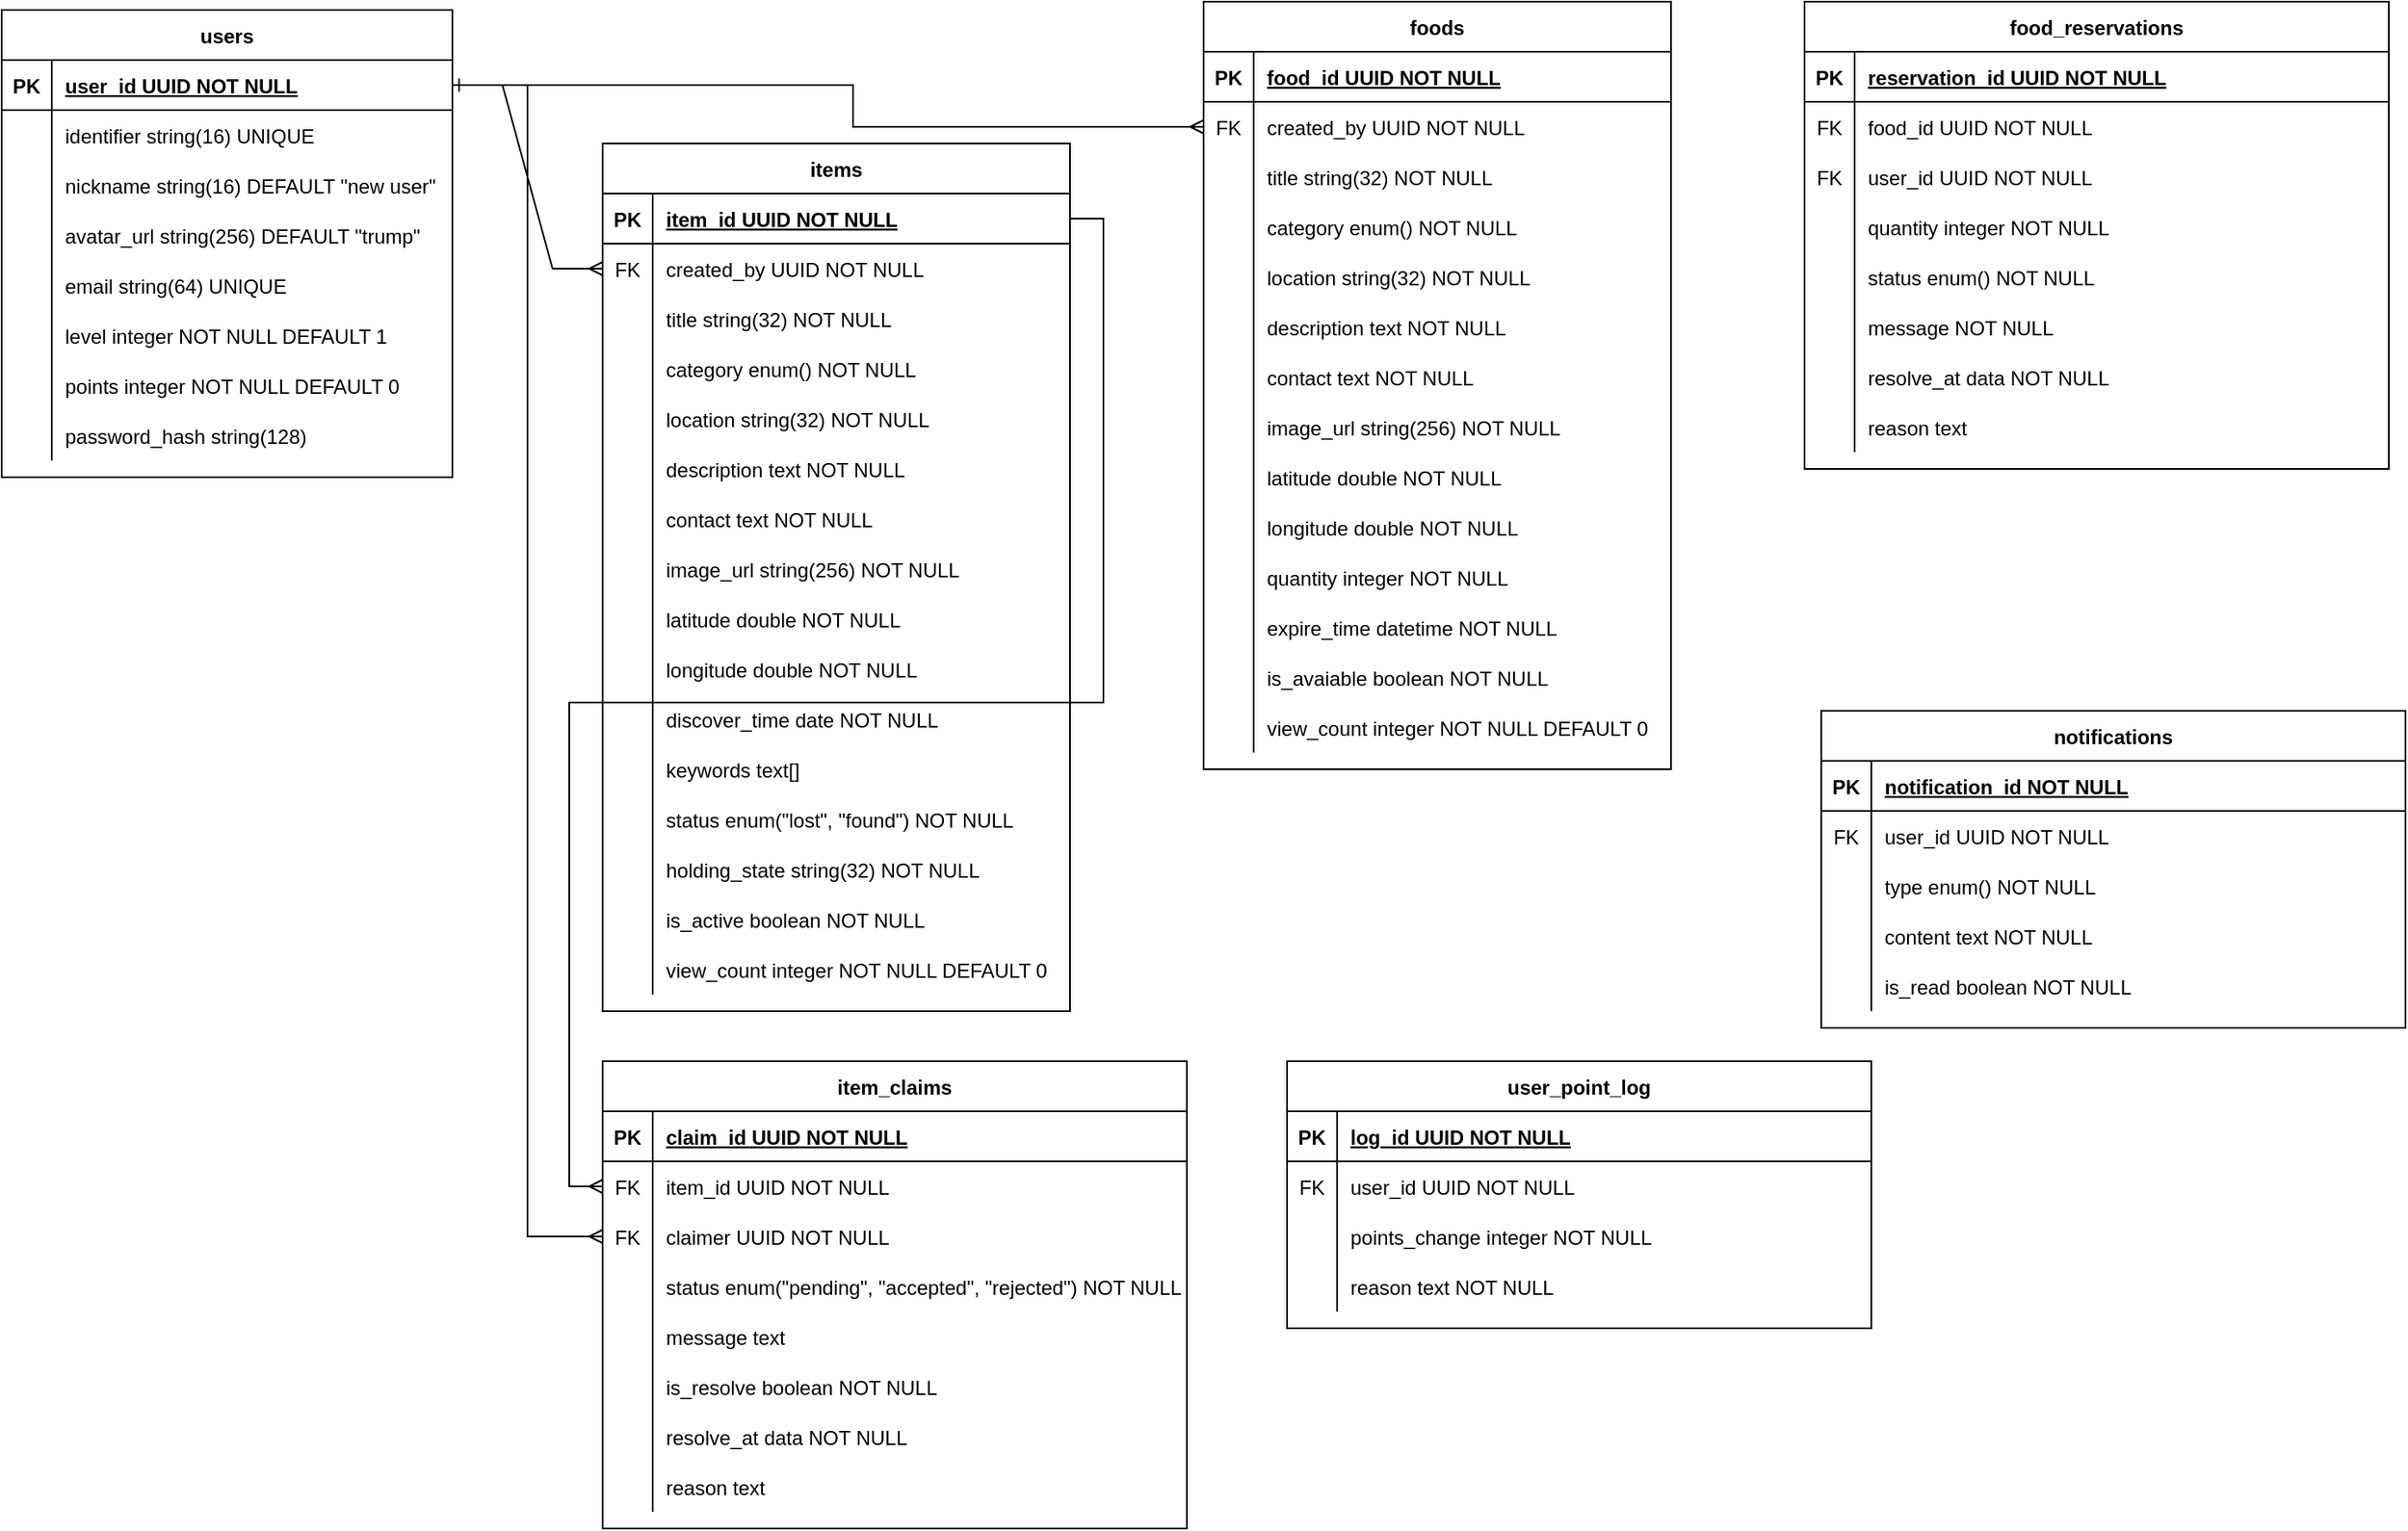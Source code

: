 <mxfile version="24.6.1" type="device" pages="3">
  <diagram id="R2lEEEUBdFMjLlhIrx00" name="ERD">
    <mxGraphModel dx="882" dy="568" grid="1" gridSize="10" guides="1" tooltips="1" connect="1" arrows="1" fold="1" page="1" pageScale="1" pageWidth="850" pageHeight="1100" math="0" shadow="0" extFonts="Permanent Marker^https://fonts.googleapis.com/css?family=Permanent+Marker">
      <root>
        <mxCell id="0" />
        <mxCell id="1" parent="0" />
        <mxCell id="j-N4d5wPkzkmt1HsVc7V-1" value="users" style="shape=table;startSize=30;container=1;collapsible=1;childLayout=tableLayout;fixedRows=1;rowLines=0;fontStyle=1;align=center;resizeLast=1;" vertex="1" parent="1">
          <mxGeometry x="80" y="85" width="270" height="280" as="geometry" />
        </mxCell>
        <mxCell id="j-N4d5wPkzkmt1HsVc7V-2" value="" style="shape=partialRectangle;collapsible=0;dropTarget=0;pointerEvents=0;fillColor=none;points=[[0,0.5],[1,0.5]];portConstraint=eastwest;top=0;left=0;right=0;bottom=1;" vertex="1" parent="j-N4d5wPkzkmt1HsVc7V-1">
          <mxGeometry y="30" width="270" height="30" as="geometry" />
        </mxCell>
        <mxCell id="j-N4d5wPkzkmt1HsVc7V-3" value="PK" style="shape=partialRectangle;overflow=hidden;connectable=0;fillColor=none;top=0;left=0;bottom=0;right=0;fontStyle=1;" vertex="1" parent="j-N4d5wPkzkmt1HsVc7V-2">
          <mxGeometry width="30" height="30" as="geometry">
            <mxRectangle width="30" height="30" as="alternateBounds" />
          </mxGeometry>
        </mxCell>
        <mxCell id="j-N4d5wPkzkmt1HsVc7V-4" value="user_id UUID NOT NULL " style="shape=partialRectangle;overflow=hidden;connectable=0;fillColor=none;top=0;left=0;bottom=0;right=0;align=left;spacingLeft=6;fontStyle=5;" vertex="1" parent="j-N4d5wPkzkmt1HsVc7V-2">
          <mxGeometry x="30" width="240" height="30" as="geometry">
            <mxRectangle width="240" height="30" as="alternateBounds" />
          </mxGeometry>
        </mxCell>
        <mxCell id="j-N4d5wPkzkmt1HsVc7V-5" value="" style="shape=partialRectangle;collapsible=0;dropTarget=0;pointerEvents=0;fillColor=none;points=[[0,0.5],[1,0.5]];portConstraint=eastwest;top=0;left=0;right=0;bottom=0;" vertex="1" parent="j-N4d5wPkzkmt1HsVc7V-1">
          <mxGeometry y="60" width="270" height="30" as="geometry" />
        </mxCell>
        <mxCell id="j-N4d5wPkzkmt1HsVc7V-6" value="" style="shape=partialRectangle;overflow=hidden;connectable=0;fillColor=none;top=0;left=0;bottom=0;right=0;" vertex="1" parent="j-N4d5wPkzkmt1HsVc7V-5">
          <mxGeometry width="30" height="30" as="geometry">
            <mxRectangle width="30" height="30" as="alternateBounds" />
          </mxGeometry>
        </mxCell>
        <mxCell id="j-N4d5wPkzkmt1HsVc7V-7" value="identifier string(16) UNIQUE" style="shape=partialRectangle;overflow=hidden;connectable=0;fillColor=none;top=0;left=0;bottom=0;right=0;align=left;spacingLeft=6;" vertex="1" parent="j-N4d5wPkzkmt1HsVc7V-5">
          <mxGeometry x="30" width="240" height="30" as="geometry">
            <mxRectangle width="240" height="30" as="alternateBounds" />
          </mxGeometry>
        </mxCell>
        <mxCell id="j-N4d5wPkzkmt1HsVc7V-8" value="" style="shape=partialRectangle;collapsible=0;dropTarget=0;pointerEvents=0;fillColor=none;points=[[0,0.5],[1,0.5]];portConstraint=eastwest;top=0;left=0;right=0;bottom=0;" vertex="1" parent="j-N4d5wPkzkmt1HsVc7V-1">
          <mxGeometry y="90" width="270" height="30" as="geometry" />
        </mxCell>
        <mxCell id="j-N4d5wPkzkmt1HsVc7V-9" value="" style="shape=partialRectangle;overflow=hidden;connectable=0;fillColor=none;top=0;left=0;bottom=0;right=0;" vertex="1" parent="j-N4d5wPkzkmt1HsVc7V-8">
          <mxGeometry width="30" height="30" as="geometry">
            <mxRectangle width="30" height="30" as="alternateBounds" />
          </mxGeometry>
        </mxCell>
        <mxCell id="j-N4d5wPkzkmt1HsVc7V-10" value="nickname string(16) DEFAULT &quot;new user&quot;" style="shape=partialRectangle;overflow=hidden;connectable=0;fillColor=none;top=0;left=0;bottom=0;right=0;align=left;spacingLeft=6;" vertex="1" parent="j-N4d5wPkzkmt1HsVc7V-8">
          <mxGeometry x="30" width="240" height="30" as="geometry">
            <mxRectangle width="240" height="30" as="alternateBounds" />
          </mxGeometry>
        </mxCell>
        <mxCell id="j-N4d5wPkzkmt1HsVc7V-23" value="" style="shape=partialRectangle;collapsible=0;dropTarget=0;pointerEvents=0;fillColor=none;points=[[0,0.5],[1,0.5]];portConstraint=eastwest;top=0;left=0;right=0;bottom=0;" vertex="1" parent="j-N4d5wPkzkmt1HsVc7V-1">
          <mxGeometry y="120" width="270" height="30" as="geometry" />
        </mxCell>
        <mxCell id="j-N4d5wPkzkmt1HsVc7V-24" value="" style="shape=partialRectangle;overflow=hidden;connectable=0;fillColor=none;top=0;left=0;bottom=0;right=0;" vertex="1" parent="j-N4d5wPkzkmt1HsVc7V-23">
          <mxGeometry width="30" height="30" as="geometry">
            <mxRectangle width="30" height="30" as="alternateBounds" />
          </mxGeometry>
        </mxCell>
        <mxCell id="j-N4d5wPkzkmt1HsVc7V-25" value="avatar_url string(256) DEFAULT &quot;trump&quot;" style="shape=partialRectangle;overflow=hidden;connectable=0;fillColor=none;top=0;left=0;bottom=0;right=0;align=left;spacingLeft=6;" vertex="1" parent="j-N4d5wPkzkmt1HsVc7V-23">
          <mxGeometry x="30" width="240" height="30" as="geometry">
            <mxRectangle width="240" height="30" as="alternateBounds" />
          </mxGeometry>
        </mxCell>
        <mxCell id="j-N4d5wPkzkmt1HsVc7V-11" value="" style="shape=partialRectangle;collapsible=0;dropTarget=0;pointerEvents=0;fillColor=none;points=[[0,0.5],[1,0.5]];portConstraint=eastwest;top=0;left=0;right=0;bottom=0;" vertex="1" parent="j-N4d5wPkzkmt1HsVc7V-1">
          <mxGeometry y="150" width="270" height="30" as="geometry" />
        </mxCell>
        <mxCell id="j-N4d5wPkzkmt1HsVc7V-12" value="" style="shape=partialRectangle;overflow=hidden;connectable=0;fillColor=none;top=0;left=0;bottom=0;right=0;" vertex="1" parent="j-N4d5wPkzkmt1HsVc7V-11">
          <mxGeometry width="30" height="30" as="geometry">
            <mxRectangle width="30" height="30" as="alternateBounds" />
          </mxGeometry>
        </mxCell>
        <mxCell id="j-N4d5wPkzkmt1HsVc7V-13" value="email string(64) UNIQUE" style="shape=partialRectangle;overflow=hidden;connectable=0;fillColor=none;top=0;left=0;bottom=0;right=0;align=left;spacingLeft=6;" vertex="1" parent="j-N4d5wPkzkmt1HsVc7V-11">
          <mxGeometry x="30" width="240" height="30" as="geometry">
            <mxRectangle width="240" height="30" as="alternateBounds" />
          </mxGeometry>
        </mxCell>
        <mxCell id="j-N4d5wPkzkmt1HsVc7V-14" value="" style="shape=partialRectangle;collapsible=0;dropTarget=0;pointerEvents=0;fillColor=none;points=[[0,0.5],[1,0.5]];portConstraint=eastwest;top=0;left=0;right=0;bottom=0;" vertex="1" parent="j-N4d5wPkzkmt1HsVc7V-1">
          <mxGeometry y="180" width="270" height="30" as="geometry" />
        </mxCell>
        <mxCell id="j-N4d5wPkzkmt1HsVc7V-15" value="" style="shape=partialRectangle;overflow=hidden;connectable=0;fillColor=none;top=0;left=0;bottom=0;right=0;" vertex="1" parent="j-N4d5wPkzkmt1HsVc7V-14">
          <mxGeometry width="30" height="30" as="geometry">
            <mxRectangle width="30" height="30" as="alternateBounds" />
          </mxGeometry>
        </mxCell>
        <mxCell id="j-N4d5wPkzkmt1HsVc7V-16" value="level integer NOT NULL DEFAULT 1" style="shape=partialRectangle;overflow=hidden;connectable=0;fillColor=none;top=0;left=0;bottom=0;right=0;align=left;spacingLeft=6;" vertex="1" parent="j-N4d5wPkzkmt1HsVc7V-14">
          <mxGeometry x="30" width="240" height="30" as="geometry">
            <mxRectangle width="240" height="30" as="alternateBounds" />
          </mxGeometry>
        </mxCell>
        <mxCell id="j-N4d5wPkzkmt1HsVc7V-17" value="" style="shape=partialRectangle;collapsible=0;dropTarget=0;pointerEvents=0;fillColor=none;points=[[0,0.5],[1,0.5]];portConstraint=eastwest;top=0;left=0;right=0;bottom=0;" vertex="1" parent="j-N4d5wPkzkmt1HsVc7V-1">
          <mxGeometry y="210" width="270" height="30" as="geometry" />
        </mxCell>
        <mxCell id="j-N4d5wPkzkmt1HsVc7V-18" value="" style="shape=partialRectangle;overflow=hidden;connectable=0;fillColor=none;top=0;left=0;bottom=0;right=0;" vertex="1" parent="j-N4d5wPkzkmt1HsVc7V-17">
          <mxGeometry width="30" height="30" as="geometry">
            <mxRectangle width="30" height="30" as="alternateBounds" />
          </mxGeometry>
        </mxCell>
        <mxCell id="j-N4d5wPkzkmt1HsVc7V-19" value="points integer NOT NULL DEFAULT 0" style="shape=partialRectangle;overflow=hidden;connectable=0;fillColor=none;top=0;left=0;bottom=0;right=0;align=left;spacingLeft=6;" vertex="1" parent="j-N4d5wPkzkmt1HsVc7V-17">
          <mxGeometry x="30" width="240" height="30" as="geometry">
            <mxRectangle width="240" height="30" as="alternateBounds" />
          </mxGeometry>
        </mxCell>
        <mxCell id="j-N4d5wPkzkmt1HsVc7V-20" value="" style="shape=partialRectangle;collapsible=0;dropTarget=0;pointerEvents=0;fillColor=none;points=[[0,0.5],[1,0.5]];portConstraint=eastwest;top=0;left=0;right=0;bottom=0;" vertex="1" parent="j-N4d5wPkzkmt1HsVc7V-1">
          <mxGeometry y="240" width="270" height="30" as="geometry" />
        </mxCell>
        <mxCell id="j-N4d5wPkzkmt1HsVc7V-21" value="" style="shape=partialRectangle;overflow=hidden;connectable=0;fillColor=none;top=0;left=0;bottom=0;right=0;" vertex="1" parent="j-N4d5wPkzkmt1HsVc7V-20">
          <mxGeometry width="30" height="30" as="geometry">
            <mxRectangle width="30" height="30" as="alternateBounds" />
          </mxGeometry>
        </mxCell>
        <mxCell id="j-N4d5wPkzkmt1HsVc7V-22" value="password_hash string(128)" style="shape=partialRectangle;overflow=hidden;connectable=0;fillColor=none;top=0;left=0;bottom=0;right=0;align=left;spacingLeft=6;" vertex="1" parent="j-N4d5wPkzkmt1HsVc7V-20">
          <mxGeometry x="30" width="240" height="30" as="geometry">
            <mxRectangle width="240" height="30" as="alternateBounds" />
          </mxGeometry>
        </mxCell>
        <mxCell id="j-N4d5wPkzkmt1HsVc7V-26" value="items" style="shape=table;startSize=30;container=1;collapsible=1;childLayout=tableLayout;fixedRows=1;rowLines=0;fontStyle=1;align=center;resizeLast=1;" vertex="1" parent="1">
          <mxGeometry x="440" y="165" width="280" height="520" as="geometry" />
        </mxCell>
        <mxCell id="j-N4d5wPkzkmt1HsVc7V-27" value="" style="shape=partialRectangle;collapsible=0;dropTarget=0;pointerEvents=0;fillColor=none;points=[[0,0.5],[1,0.5]];portConstraint=eastwest;top=0;left=0;right=0;bottom=1;" vertex="1" parent="j-N4d5wPkzkmt1HsVc7V-26">
          <mxGeometry y="30" width="280" height="30" as="geometry" />
        </mxCell>
        <mxCell id="j-N4d5wPkzkmt1HsVc7V-28" value="PK" style="shape=partialRectangle;overflow=hidden;connectable=0;fillColor=none;top=0;left=0;bottom=0;right=0;fontStyle=1;" vertex="1" parent="j-N4d5wPkzkmt1HsVc7V-27">
          <mxGeometry width="30" height="30" as="geometry">
            <mxRectangle width="30" height="30" as="alternateBounds" />
          </mxGeometry>
        </mxCell>
        <mxCell id="j-N4d5wPkzkmt1HsVc7V-29" value="item_id UUID NOT NULL " style="shape=partialRectangle;overflow=hidden;connectable=0;fillColor=none;top=0;left=0;bottom=0;right=0;align=left;spacingLeft=6;fontStyle=5;" vertex="1" parent="j-N4d5wPkzkmt1HsVc7V-27">
          <mxGeometry x="30" width="250" height="30" as="geometry">
            <mxRectangle width="250" height="30" as="alternateBounds" />
          </mxGeometry>
        </mxCell>
        <mxCell id="j-N4d5wPkzkmt1HsVc7V-72" value="" style="shape=partialRectangle;collapsible=0;dropTarget=0;pointerEvents=0;fillColor=none;points=[[0,0.5],[1,0.5]];portConstraint=eastwest;top=0;left=0;right=0;bottom=0;" vertex="1" parent="j-N4d5wPkzkmt1HsVc7V-26">
          <mxGeometry y="60" width="280" height="30" as="geometry" />
        </mxCell>
        <mxCell id="j-N4d5wPkzkmt1HsVc7V-73" value="FK" style="shape=partialRectangle;overflow=hidden;connectable=0;fillColor=none;top=0;left=0;bottom=0;right=0;" vertex="1" parent="j-N4d5wPkzkmt1HsVc7V-72">
          <mxGeometry width="30" height="30" as="geometry">
            <mxRectangle width="30" height="30" as="alternateBounds" />
          </mxGeometry>
        </mxCell>
        <mxCell id="j-N4d5wPkzkmt1HsVc7V-74" value="created_by UUID NOT NULL" style="shape=partialRectangle;overflow=hidden;connectable=0;fillColor=none;top=0;left=0;bottom=0;right=0;align=left;spacingLeft=6;" vertex="1" parent="j-N4d5wPkzkmt1HsVc7V-72">
          <mxGeometry x="30" width="250" height="30" as="geometry">
            <mxRectangle width="250" height="30" as="alternateBounds" />
          </mxGeometry>
        </mxCell>
        <mxCell id="j-N4d5wPkzkmt1HsVc7V-30" value="" style="shape=partialRectangle;collapsible=0;dropTarget=0;pointerEvents=0;fillColor=none;points=[[0,0.5],[1,0.5]];portConstraint=eastwest;top=0;left=0;right=0;bottom=0;" vertex="1" parent="j-N4d5wPkzkmt1HsVc7V-26">
          <mxGeometry y="90" width="280" height="30" as="geometry" />
        </mxCell>
        <mxCell id="j-N4d5wPkzkmt1HsVc7V-31" value="" style="shape=partialRectangle;overflow=hidden;connectable=0;fillColor=none;top=0;left=0;bottom=0;right=0;" vertex="1" parent="j-N4d5wPkzkmt1HsVc7V-30">
          <mxGeometry width="30" height="30" as="geometry">
            <mxRectangle width="30" height="30" as="alternateBounds" />
          </mxGeometry>
        </mxCell>
        <mxCell id="j-N4d5wPkzkmt1HsVc7V-32" value="title string(32) NOT NULL" style="shape=partialRectangle;overflow=hidden;connectable=0;fillColor=none;top=0;left=0;bottom=0;right=0;align=left;spacingLeft=6;" vertex="1" parent="j-N4d5wPkzkmt1HsVc7V-30">
          <mxGeometry x="30" width="250" height="30" as="geometry">
            <mxRectangle width="250" height="30" as="alternateBounds" />
          </mxGeometry>
        </mxCell>
        <mxCell id="j-N4d5wPkzkmt1HsVc7V-33" value="" style="shape=partialRectangle;collapsible=0;dropTarget=0;pointerEvents=0;fillColor=none;points=[[0,0.5],[1,0.5]];portConstraint=eastwest;top=0;left=0;right=0;bottom=0;" vertex="1" parent="j-N4d5wPkzkmt1HsVc7V-26">
          <mxGeometry y="120" width="280" height="30" as="geometry" />
        </mxCell>
        <mxCell id="j-N4d5wPkzkmt1HsVc7V-34" value="" style="shape=partialRectangle;overflow=hidden;connectable=0;fillColor=none;top=0;left=0;bottom=0;right=0;" vertex="1" parent="j-N4d5wPkzkmt1HsVc7V-33">
          <mxGeometry width="30" height="30" as="geometry">
            <mxRectangle width="30" height="30" as="alternateBounds" />
          </mxGeometry>
        </mxCell>
        <mxCell id="j-N4d5wPkzkmt1HsVc7V-35" value="category enum() NOT NULL" style="shape=partialRectangle;overflow=hidden;connectable=0;fillColor=none;top=0;left=0;bottom=0;right=0;align=left;spacingLeft=6;" vertex="1" parent="j-N4d5wPkzkmt1HsVc7V-33">
          <mxGeometry x="30" width="250" height="30" as="geometry">
            <mxRectangle width="250" height="30" as="alternateBounds" />
          </mxGeometry>
        </mxCell>
        <mxCell id="j-N4d5wPkzkmt1HsVc7V-36" value="" style="shape=partialRectangle;collapsible=0;dropTarget=0;pointerEvents=0;fillColor=none;points=[[0,0.5],[1,0.5]];portConstraint=eastwest;top=0;left=0;right=0;bottom=0;" vertex="1" parent="j-N4d5wPkzkmt1HsVc7V-26">
          <mxGeometry y="150" width="280" height="30" as="geometry" />
        </mxCell>
        <mxCell id="j-N4d5wPkzkmt1HsVc7V-37" value="" style="shape=partialRectangle;overflow=hidden;connectable=0;fillColor=none;top=0;left=0;bottom=0;right=0;" vertex="1" parent="j-N4d5wPkzkmt1HsVc7V-36">
          <mxGeometry width="30" height="30" as="geometry">
            <mxRectangle width="30" height="30" as="alternateBounds" />
          </mxGeometry>
        </mxCell>
        <mxCell id="j-N4d5wPkzkmt1HsVc7V-38" value="location string(32) NOT NULL" style="shape=partialRectangle;overflow=hidden;connectable=0;fillColor=none;top=0;left=0;bottom=0;right=0;align=left;spacingLeft=6;" vertex="1" parent="j-N4d5wPkzkmt1HsVc7V-36">
          <mxGeometry x="30" width="250" height="30" as="geometry">
            <mxRectangle width="250" height="30" as="alternateBounds" />
          </mxGeometry>
        </mxCell>
        <mxCell id="j-N4d5wPkzkmt1HsVc7V-42" value="" style="shape=partialRectangle;collapsible=0;dropTarget=0;pointerEvents=0;fillColor=none;points=[[0,0.5],[1,0.5]];portConstraint=eastwest;top=0;left=0;right=0;bottom=0;" vertex="1" parent="j-N4d5wPkzkmt1HsVc7V-26">
          <mxGeometry y="180" width="280" height="30" as="geometry" />
        </mxCell>
        <mxCell id="j-N4d5wPkzkmt1HsVc7V-43" value="" style="shape=partialRectangle;overflow=hidden;connectable=0;fillColor=none;top=0;left=0;bottom=0;right=0;" vertex="1" parent="j-N4d5wPkzkmt1HsVc7V-42">
          <mxGeometry width="30" height="30" as="geometry">
            <mxRectangle width="30" height="30" as="alternateBounds" />
          </mxGeometry>
        </mxCell>
        <mxCell id="j-N4d5wPkzkmt1HsVc7V-44" value="description text NOT NULL" style="shape=partialRectangle;overflow=hidden;connectable=0;fillColor=none;top=0;left=0;bottom=0;right=0;align=left;spacingLeft=6;" vertex="1" parent="j-N4d5wPkzkmt1HsVc7V-42">
          <mxGeometry x="30" width="250" height="30" as="geometry">
            <mxRectangle width="250" height="30" as="alternateBounds" />
          </mxGeometry>
        </mxCell>
        <mxCell id="j-N4d5wPkzkmt1HsVc7V-45" value="" style="shape=partialRectangle;collapsible=0;dropTarget=0;pointerEvents=0;fillColor=none;points=[[0,0.5],[1,0.5]];portConstraint=eastwest;top=0;left=0;right=0;bottom=0;" vertex="1" parent="j-N4d5wPkzkmt1HsVc7V-26">
          <mxGeometry y="210" width="280" height="30" as="geometry" />
        </mxCell>
        <mxCell id="j-N4d5wPkzkmt1HsVc7V-46" value="" style="shape=partialRectangle;overflow=hidden;connectable=0;fillColor=none;top=0;left=0;bottom=0;right=0;" vertex="1" parent="j-N4d5wPkzkmt1HsVc7V-45">
          <mxGeometry width="30" height="30" as="geometry">
            <mxRectangle width="30" height="30" as="alternateBounds" />
          </mxGeometry>
        </mxCell>
        <mxCell id="j-N4d5wPkzkmt1HsVc7V-47" value="contact text NOT NULL" style="shape=partialRectangle;overflow=hidden;connectable=0;fillColor=none;top=0;left=0;bottom=0;right=0;align=left;spacingLeft=6;" vertex="1" parent="j-N4d5wPkzkmt1HsVc7V-45">
          <mxGeometry x="30" width="250" height="30" as="geometry">
            <mxRectangle width="250" height="30" as="alternateBounds" />
          </mxGeometry>
        </mxCell>
        <mxCell id="j-N4d5wPkzkmt1HsVc7V-48" value="" style="shape=partialRectangle;collapsible=0;dropTarget=0;pointerEvents=0;fillColor=none;points=[[0,0.5],[1,0.5]];portConstraint=eastwest;top=0;left=0;right=0;bottom=0;" vertex="1" parent="j-N4d5wPkzkmt1HsVc7V-26">
          <mxGeometry y="240" width="280" height="30" as="geometry" />
        </mxCell>
        <mxCell id="j-N4d5wPkzkmt1HsVc7V-49" value="" style="shape=partialRectangle;overflow=hidden;connectable=0;fillColor=none;top=0;left=0;bottom=0;right=0;" vertex="1" parent="j-N4d5wPkzkmt1HsVc7V-48">
          <mxGeometry width="30" height="30" as="geometry">
            <mxRectangle width="30" height="30" as="alternateBounds" />
          </mxGeometry>
        </mxCell>
        <mxCell id="j-N4d5wPkzkmt1HsVc7V-50" value="image_url string(256) NOT NULL " style="shape=partialRectangle;overflow=hidden;connectable=0;fillColor=none;top=0;left=0;bottom=0;right=0;align=left;spacingLeft=6;" vertex="1" parent="j-N4d5wPkzkmt1HsVc7V-48">
          <mxGeometry x="30" width="250" height="30" as="geometry">
            <mxRectangle width="250" height="30" as="alternateBounds" />
          </mxGeometry>
        </mxCell>
        <mxCell id="j-N4d5wPkzkmt1HsVc7V-51" value="" style="shape=partialRectangle;collapsible=0;dropTarget=0;pointerEvents=0;fillColor=none;points=[[0,0.5],[1,0.5]];portConstraint=eastwest;top=0;left=0;right=0;bottom=0;" vertex="1" parent="j-N4d5wPkzkmt1HsVc7V-26">
          <mxGeometry y="270" width="280" height="30" as="geometry" />
        </mxCell>
        <mxCell id="j-N4d5wPkzkmt1HsVc7V-52" value="" style="shape=partialRectangle;overflow=hidden;connectable=0;fillColor=none;top=0;left=0;bottom=0;right=0;" vertex="1" parent="j-N4d5wPkzkmt1HsVc7V-51">
          <mxGeometry width="30" height="30" as="geometry">
            <mxRectangle width="30" height="30" as="alternateBounds" />
          </mxGeometry>
        </mxCell>
        <mxCell id="j-N4d5wPkzkmt1HsVc7V-53" value="latitude double NOT NULL " style="shape=partialRectangle;overflow=hidden;connectable=0;fillColor=none;top=0;left=0;bottom=0;right=0;align=left;spacingLeft=6;" vertex="1" parent="j-N4d5wPkzkmt1HsVc7V-51">
          <mxGeometry x="30" width="250" height="30" as="geometry">
            <mxRectangle width="250" height="30" as="alternateBounds" />
          </mxGeometry>
        </mxCell>
        <mxCell id="j-N4d5wPkzkmt1HsVc7V-54" value="" style="shape=partialRectangle;collapsible=0;dropTarget=0;pointerEvents=0;fillColor=none;points=[[0,0.5],[1,0.5]];portConstraint=eastwest;top=0;left=0;right=0;bottom=0;" vertex="1" parent="j-N4d5wPkzkmt1HsVc7V-26">
          <mxGeometry y="300" width="280" height="30" as="geometry" />
        </mxCell>
        <mxCell id="j-N4d5wPkzkmt1HsVc7V-55" value="" style="shape=partialRectangle;overflow=hidden;connectable=0;fillColor=none;top=0;left=0;bottom=0;right=0;" vertex="1" parent="j-N4d5wPkzkmt1HsVc7V-54">
          <mxGeometry width="30" height="30" as="geometry">
            <mxRectangle width="30" height="30" as="alternateBounds" />
          </mxGeometry>
        </mxCell>
        <mxCell id="j-N4d5wPkzkmt1HsVc7V-56" value="longitude double NOT NULL " style="shape=partialRectangle;overflow=hidden;connectable=0;fillColor=none;top=0;left=0;bottom=0;right=0;align=left;spacingLeft=6;" vertex="1" parent="j-N4d5wPkzkmt1HsVc7V-54">
          <mxGeometry x="30" width="250" height="30" as="geometry">
            <mxRectangle width="250" height="30" as="alternateBounds" />
          </mxGeometry>
        </mxCell>
        <mxCell id="j-N4d5wPkzkmt1HsVc7V-39" value="" style="shape=partialRectangle;collapsible=0;dropTarget=0;pointerEvents=0;fillColor=none;points=[[0,0.5],[1,0.5]];portConstraint=eastwest;top=0;left=0;right=0;bottom=0;" vertex="1" parent="j-N4d5wPkzkmt1HsVc7V-26">
          <mxGeometry y="330" width="280" height="30" as="geometry" />
        </mxCell>
        <mxCell id="j-N4d5wPkzkmt1HsVc7V-40" value="" style="shape=partialRectangle;overflow=hidden;connectable=0;fillColor=none;top=0;left=0;bottom=0;right=0;" vertex="1" parent="j-N4d5wPkzkmt1HsVc7V-39">
          <mxGeometry width="30" height="30" as="geometry">
            <mxRectangle width="30" height="30" as="alternateBounds" />
          </mxGeometry>
        </mxCell>
        <mxCell id="j-N4d5wPkzkmt1HsVc7V-41" value="discover_time date NOT NULL" style="shape=partialRectangle;overflow=hidden;connectable=0;fillColor=none;top=0;left=0;bottom=0;right=0;align=left;spacingLeft=6;" vertex="1" parent="j-N4d5wPkzkmt1HsVc7V-39">
          <mxGeometry x="30" width="250" height="30" as="geometry">
            <mxRectangle width="250" height="30" as="alternateBounds" />
          </mxGeometry>
        </mxCell>
        <mxCell id="j-N4d5wPkzkmt1HsVc7V-57" value="" style="shape=partialRectangle;collapsible=0;dropTarget=0;pointerEvents=0;fillColor=none;points=[[0,0.5],[1,0.5]];portConstraint=eastwest;top=0;left=0;right=0;bottom=0;" vertex="1" parent="j-N4d5wPkzkmt1HsVc7V-26">
          <mxGeometry y="360" width="280" height="30" as="geometry" />
        </mxCell>
        <mxCell id="j-N4d5wPkzkmt1HsVc7V-58" value="" style="shape=partialRectangle;overflow=hidden;connectable=0;fillColor=none;top=0;left=0;bottom=0;right=0;" vertex="1" parent="j-N4d5wPkzkmt1HsVc7V-57">
          <mxGeometry width="30" height="30" as="geometry">
            <mxRectangle width="30" height="30" as="alternateBounds" />
          </mxGeometry>
        </mxCell>
        <mxCell id="j-N4d5wPkzkmt1HsVc7V-59" value="keywords text[] " style="shape=partialRectangle;overflow=hidden;connectable=0;fillColor=none;top=0;left=0;bottom=0;right=0;align=left;spacingLeft=6;" vertex="1" parent="j-N4d5wPkzkmt1HsVc7V-57">
          <mxGeometry x="30" width="250" height="30" as="geometry">
            <mxRectangle width="250" height="30" as="alternateBounds" />
          </mxGeometry>
        </mxCell>
        <mxCell id="j-N4d5wPkzkmt1HsVc7V-60" value="" style="shape=partialRectangle;collapsible=0;dropTarget=0;pointerEvents=0;fillColor=none;points=[[0,0.5],[1,0.5]];portConstraint=eastwest;top=0;left=0;right=0;bottom=0;" vertex="1" parent="j-N4d5wPkzkmt1HsVc7V-26">
          <mxGeometry y="390" width="280" height="30" as="geometry" />
        </mxCell>
        <mxCell id="j-N4d5wPkzkmt1HsVc7V-61" value="" style="shape=partialRectangle;overflow=hidden;connectable=0;fillColor=none;top=0;left=0;bottom=0;right=0;" vertex="1" parent="j-N4d5wPkzkmt1HsVc7V-60">
          <mxGeometry width="30" height="30" as="geometry">
            <mxRectangle width="30" height="30" as="alternateBounds" />
          </mxGeometry>
        </mxCell>
        <mxCell id="j-N4d5wPkzkmt1HsVc7V-62" value="status enum(&quot;lost&quot;, &quot;found&quot;) NOT NULL " style="shape=partialRectangle;overflow=hidden;connectable=0;fillColor=none;top=0;left=0;bottom=0;right=0;align=left;spacingLeft=6;" vertex="1" parent="j-N4d5wPkzkmt1HsVc7V-60">
          <mxGeometry x="30" width="250" height="30" as="geometry">
            <mxRectangle width="250" height="30" as="alternateBounds" />
          </mxGeometry>
        </mxCell>
        <mxCell id="j-N4d5wPkzkmt1HsVc7V-63" value="" style="shape=partialRectangle;collapsible=0;dropTarget=0;pointerEvents=0;fillColor=none;points=[[0,0.5],[1,0.5]];portConstraint=eastwest;top=0;left=0;right=0;bottom=0;" vertex="1" parent="j-N4d5wPkzkmt1HsVc7V-26">
          <mxGeometry y="420" width="280" height="30" as="geometry" />
        </mxCell>
        <mxCell id="j-N4d5wPkzkmt1HsVc7V-64" value="" style="shape=partialRectangle;overflow=hidden;connectable=0;fillColor=none;top=0;left=0;bottom=0;right=0;" vertex="1" parent="j-N4d5wPkzkmt1HsVc7V-63">
          <mxGeometry width="30" height="30" as="geometry">
            <mxRectangle width="30" height="30" as="alternateBounds" />
          </mxGeometry>
        </mxCell>
        <mxCell id="j-N4d5wPkzkmt1HsVc7V-65" value="holding_state string(32) NOT NULL " style="shape=partialRectangle;overflow=hidden;connectable=0;fillColor=none;top=0;left=0;bottom=0;right=0;align=left;spacingLeft=6;" vertex="1" parent="j-N4d5wPkzkmt1HsVc7V-63">
          <mxGeometry x="30" width="250" height="30" as="geometry">
            <mxRectangle width="250" height="30" as="alternateBounds" />
          </mxGeometry>
        </mxCell>
        <mxCell id="j-N4d5wPkzkmt1HsVc7V-66" value="" style="shape=partialRectangle;collapsible=0;dropTarget=0;pointerEvents=0;fillColor=none;points=[[0,0.5],[1,0.5]];portConstraint=eastwest;top=0;left=0;right=0;bottom=0;" vertex="1" parent="j-N4d5wPkzkmt1HsVc7V-26">
          <mxGeometry y="450" width="280" height="30" as="geometry" />
        </mxCell>
        <mxCell id="j-N4d5wPkzkmt1HsVc7V-67" value="" style="shape=partialRectangle;overflow=hidden;connectable=0;fillColor=none;top=0;left=0;bottom=0;right=0;" vertex="1" parent="j-N4d5wPkzkmt1HsVc7V-66">
          <mxGeometry width="30" height="30" as="geometry">
            <mxRectangle width="30" height="30" as="alternateBounds" />
          </mxGeometry>
        </mxCell>
        <mxCell id="j-N4d5wPkzkmt1HsVc7V-68" value="is_active boolean NOT NULL " style="shape=partialRectangle;overflow=hidden;connectable=0;fillColor=none;top=0;left=0;bottom=0;right=0;align=left;spacingLeft=6;" vertex="1" parent="j-N4d5wPkzkmt1HsVc7V-66">
          <mxGeometry x="30" width="250" height="30" as="geometry">
            <mxRectangle width="250" height="30" as="alternateBounds" />
          </mxGeometry>
        </mxCell>
        <mxCell id="j-N4d5wPkzkmt1HsVc7V-69" value="" style="shape=partialRectangle;collapsible=0;dropTarget=0;pointerEvents=0;fillColor=none;points=[[0,0.5],[1,0.5]];portConstraint=eastwest;top=0;left=0;right=0;bottom=0;" vertex="1" parent="j-N4d5wPkzkmt1HsVc7V-26">
          <mxGeometry y="480" width="280" height="30" as="geometry" />
        </mxCell>
        <mxCell id="j-N4d5wPkzkmt1HsVc7V-70" value="" style="shape=partialRectangle;overflow=hidden;connectable=0;fillColor=none;top=0;left=0;bottom=0;right=0;" vertex="1" parent="j-N4d5wPkzkmt1HsVc7V-69">
          <mxGeometry width="30" height="30" as="geometry">
            <mxRectangle width="30" height="30" as="alternateBounds" />
          </mxGeometry>
        </mxCell>
        <mxCell id="j-N4d5wPkzkmt1HsVc7V-71" value="view_count integer NOT NULL DEFAULT 0" style="shape=partialRectangle;overflow=hidden;connectable=0;fillColor=none;top=0;left=0;bottom=0;right=0;align=left;spacingLeft=6;" vertex="1" parent="j-N4d5wPkzkmt1HsVc7V-69">
          <mxGeometry x="30" width="250" height="30" as="geometry">
            <mxRectangle width="250" height="30" as="alternateBounds" />
          </mxGeometry>
        </mxCell>
        <mxCell id="j-N4d5wPkzkmt1HsVc7V-75" value="item_claims" style="shape=table;startSize=30;container=1;collapsible=1;childLayout=tableLayout;fixedRows=1;rowLines=0;fontStyle=1;align=center;resizeLast=1;" vertex="1" parent="1">
          <mxGeometry x="440" y="715" width="350" height="280" as="geometry" />
        </mxCell>
        <mxCell id="j-N4d5wPkzkmt1HsVc7V-76" value="" style="shape=partialRectangle;collapsible=0;dropTarget=0;pointerEvents=0;fillColor=none;points=[[0,0.5],[1,0.5]];portConstraint=eastwest;top=0;left=0;right=0;bottom=1;" vertex="1" parent="j-N4d5wPkzkmt1HsVc7V-75">
          <mxGeometry y="30" width="350" height="30" as="geometry" />
        </mxCell>
        <mxCell id="j-N4d5wPkzkmt1HsVc7V-77" value="PK" style="shape=partialRectangle;overflow=hidden;connectable=0;fillColor=none;top=0;left=0;bottom=0;right=0;fontStyle=1;" vertex="1" parent="j-N4d5wPkzkmt1HsVc7V-76">
          <mxGeometry width="30" height="30" as="geometry">
            <mxRectangle width="30" height="30" as="alternateBounds" />
          </mxGeometry>
        </mxCell>
        <mxCell id="j-N4d5wPkzkmt1HsVc7V-78" value="claim_id UUID NOT NULL " style="shape=partialRectangle;overflow=hidden;connectable=0;fillColor=none;top=0;left=0;bottom=0;right=0;align=left;spacingLeft=6;fontStyle=5;" vertex="1" parent="j-N4d5wPkzkmt1HsVc7V-76">
          <mxGeometry x="30" width="320" height="30" as="geometry">
            <mxRectangle width="320" height="30" as="alternateBounds" />
          </mxGeometry>
        </mxCell>
        <mxCell id="j-N4d5wPkzkmt1HsVc7V-79" value="" style="shape=partialRectangle;collapsible=0;dropTarget=0;pointerEvents=0;fillColor=none;points=[[0,0.5],[1,0.5]];portConstraint=eastwest;top=0;left=0;right=0;bottom=0;" vertex="1" parent="j-N4d5wPkzkmt1HsVc7V-75">
          <mxGeometry y="60" width="350" height="30" as="geometry" />
        </mxCell>
        <mxCell id="j-N4d5wPkzkmt1HsVc7V-80" value="FK" style="shape=partialRectangle;overflow=hidden;connectable=0;fillColor=none;top=0;left=0;bottom=0;right=0;" vertex="1" parent="j-N4d5wPkzkmt1HsVc7V-79">
          <mxGeometry width="30" height="30" as="geometry">
            <mxRectangle width="30" height="30" as="alternateBounds" />
          </mxGeometry>
        </mxCell>
        <mxCell id="j-N4d5wPkzkmt1HsVc7V-81" value="item_id UUID NOT NULL" style="shape=partialRectangle;overflow=hidden;connectable=0;fillColor=none;top=0;left=0;bottom=0;right=0;align=left;spacingLeft=6;" vertex="1" parent="j-N4d5wPkzkmt1HsVc7V-79">
          <mxGeometry x="30" width="320" height="30" as="geometry">
            <mxRectangle width="320" height="30" as="alternateBounds" />
          </mxGeometry>
        </mxCell>
        <mxCell id="j-N4d5wPkzkmt1HsVc7V-82" value="" style="shape=partialRectangle;collapsible=0;dropTarget=0;pointerEvents=0;fillColor=none;points=[[0,0.5],[1,0.5]];portConstraint=eastwest;top=0;left=0;right=0;bottom=0;" vertex="1" parent="j-N4d5wPkzkmt1HsVc7V-75">
          <mxGeometry y="90" width="350" height="30" as="geometry" />
        </mxCell>
        <mxCell id="j-N4d5wPkzkmt1HsVc7V-83" value="FK" style="shape=partialRectangle;overflow=hidden;connectable=0;fillColor=none;top=0;left=0;bottom=0;right=0;" vertex="1" parent="j-N4d5wPkzkmt1HsVc7V-82">
          <mxGeometry width="30" height="30" as="geometry">
            <mxRectangle width="30" height="30" as="alternateBounds" />
          </mxGeometry>
        </mxCell>
        <mxCell id="j-N4d5wPkzkmt1HsVc7V-84" value="claimer UUID NOT NULL" style="shape=partialRectangle;overflow=hidden;connectable=0;fillColor=none;top=0;left=0;bottom=0;right=0;align=left;spacingLeft=6;" vertex="1" parent="j-N4d5wPkzkmt1HsVc7V-82">
          <mxGeometry x="30" width="320" height="30" as="geometry">
            <mxRectangle width="320" height="30" as="alternateBounds" />
          </mxGeometry>
        </mxCell>
        <mxCell id="j-N4d5wPkzkmt1HsVc7V-85" value="" style="shape=partialRectangle;collapsible=0;dropTarget=0;pointerEvents=0;fillColor=none;points=[[0,0.5],[1,0.5]];portConstraint=eastwest;top=0;left=0;right=0;bottom=0;" vertex="1" parent="j-N4d5wPkzkmt1HsVc7V-75">
          <mxGeometry y="120" width="350" height="30" as="geometry" />
        </mxCell>
        <mxCell id="j-N4d5wPkzkmt1HsVc7V-86" value="" style="shape=partialRectangle;overflow=hidden;connectable=0;fillColor=none;top=0;left=0;bottom=0;right=0;" vertex="1" parent="j-N4d5wPkzkmt1HsVc7V-85">
          <mxGeometry width="30" height="30" as="geometry">
            <mxRectangle width="30" height="30" as="alternateBounds" />
          </mxGeometry>
        </mxCell>
        <mxCell id="j-N4d5wPkzkmt1HsVc7V-87" value="status enum(&quot;pending&quot;, &quot;accepted&quot;, &quot;rejected&quot;) NOT NULL" style="shape=partialRectangle;overflow=hidden;connectable=0;fillColor=none;top=0;left=0;bottom=0;right=0;align=left;spacingLeft=6;" vertex="1" parent="j-N4d5wPkzkmt1HsVc7V-85">
          <mxGeometry x="30" width="320" height="30" as="geometry">
            <mxRectangle width="320" height="30" as="alternateBounds" />
          </mxGeometry>
        </mxCell>
        <mxCell id="j-N4d5wPkzkmt1HsVc7V-88" value="" style="shape=partialRectangle;collapsible=0;dropTarget=0;pointerEvents=0;fillColor=none;points=[[0,0.5],[1,0.5]];portConstraint=eastwest;top=0;left=0;right=0;bottom=0;" vertex="1" parent="j-N4d5wPkzkmt1HsVc7V-75">
          <mxGeometry y="150" width="350" height="30" as="geometry" />
        </mxCell>
        <mxCell id="j-N4d5wPkzkmt1HsVc7V-89" value="" style="shape=partialRectangle;overflow=hidden;connectable=0;fillColor=none;top=0;left=0;bottom=0;right=0;" vertex="1" parent="j-N4d5wPkzkmt1HsVc7V-88">
          <mxGeometry width="30" height="30" as="geometry">
            <mxRectangle width="30" height="30" as="alternateBounds" />
          </mxGeometry>
        </mxCell>
        <mxCell id="j-N4d5wPkzkmt1HsVc7V-90" value="message text" style="shape=partialRectangle;overflow=hidden;connectable=0;fillColor=none;top=0;left=0;bottom=0;right=0;align=left;spacingLeft=6;" vertex="1" parent="j-N4d5wPkzkmt1HsVc7V-88">
          <mxGeometry x="30" width="320" height="30" as="geometry">
            <mxRectangle width="320" height="30" as="alternateBounds" />
          </mxGeometry>
        </mxCell>
        <mxCell id="j-N4d5wPkzkmt1HsVc7V-91" value="" style="shape=partialRectangle;collapsible=0;dropTarget=0;pointerEvents=0;fillColor=none;points=[[0,0.5],[1,0.5]];portConstraint=eastwest;top=0;left=0;right=0;bottom=0;" vertex="1" parent="j-N4d5wPkzkmt1HsVc7V-75">
          <mxGeometry y="180" width="350" height="30" as="geometry" />
        </mxCell>
        <mxCell id="j-N4d5wPkzkmt1HsVc7V-92" value="" style="shape=partialRectangle;overflow=hidden;connectable=0;fillColor=none;top=0;left=0;bottom=0;right=0;" vertex="1" parent="j-N4d5wPkzkmt1HsVc7V-91">
          <mxGeometry width="30" height="30" as="geometry">
            <mxRectangle width="30" height="30" as="alternateBounds" />
          </mxGeometry>
        </mxCell>
        <mxCell id="j-N4d5wPkzkmt1HsVc7V-93" value="is_resolve boolean NOT NULL" style="shape=partialRectangle;overflow=hidden;connectable=0;fillColor=none;top=0;left=0;bottom=0;right=0;align=left;spacingLeft=6;" vertex="1" parent="j-N4d5wPkzkmt1HsVc7V-91">
          <mxGeometry x="30" width="320" height="30" as="geometry">
            <mxRectangle width="320" height="30" as="alternateBounds" />
          </mxGeometry>
        </mxCell>
        <mxCell id="j-N4d5wPkzkmt1HsVc7V-94" value="" style="shape=partialRectangle;collapsible=0;dropTarget=0;pointerEvents=0;fillColor=none;points=[[0,0.5],[1,0.5]];portConstraint=eastwest;top=0;left=0;right=0;bottom=0;" vertex="1" parent="j-N4d5wPkzkmt1HsVc7V-75">
          <mxGeometry y="210" width="350" height="30" as="geometry" />
        </mxCell>
        <mxCell id="j-N4d5wPkzkmt1HsVc7V-95" value="" style="shape=partialRectangle;overflow=hidden;connectable=0;fillColor=none;top=0;left=0;bottom=0;right=0;" vertex="1" parent="j-N4d5wPkzkmt1HsVc7V-94">
          <mxGeometry width="30" height="30" as="geometry">
            <mxRectangle width="30" height="30" as="alternateBounds" />
          </mxGeometry>
        </mxCell>
        <mxCell id="j-N4d5wPkzkmt1HsVc7V-96" value="resolve_at data NOT NULL" style="shape=partialRectangle;overflow=hidden;connectable=0;fillColor=none;top=0;left=0;bottom=0;right=0;align=left;spacingLeft=6;" vertex="1" parent="j-N4d5wPkzkmt1HsVc7V-94">
          <mxGeometry x="30" width="320" height="30" as="geometry">
            <mxRectangle width="320" height="30" as="alternateBounds" />
          </mxGeometry>
        </mxCell>
        <mxCell id="j-N4d5wPkzkmt1HsVc7V-97" value="" style="shape=partialRectangle;collapsible=0;dropTarget=0;pointerEvents=0;fillColor=none;points=[[0,0.5],[1,0.5]];portConstraint=eastwest;top=0;left=0;right=0;bottom=0;" vertex="1" parent="j-N4d5wPkzkmt1HsVc7V-75">
          <mxGeometry y="240" width="350" height="30" as="geometry" />
        </mxCell>
        <mxCell id="j-N4d5wPkzkmt1HsVc7V-98" value="" style="shape=partialRectangle;overflow=hidden;connectable=0;fillColor=none;top=0;left=0;bottom=0;right=0;" vertex="1" parent="j-N4d5wPkzkmt1HsVc7V-97">
          <mxGeometry width="30" height="30" as="geometry">
            <mxRectangle width="30" height="30" as="alternateBounds" />
          </mxGeometry>
        </mxCell>
        <mxCell id="j-N4d5wPkzkmt1HsVc7V-99" value="reason text" style="shape=partialRectangle;overflow=hidden;connectable=0;fillColor=none;top=0;left=0;bottom=0;right=0;align=left;spacingLeft=6;" vertex="1" parent="j-N4d5wPkzkmt1HsVc7V-97">
          <mxGeometry x="30" width="320" height="30" as="geometry">
            <mxRectangle width="320" height="30" as="alternateBounds" />
          </mxGeometry>
        </mxCell>
        <mxCell id="j-N4d5wPkzkmt1HsVc7V-100" value="foods" style="shape=table;startSize=30;container=1;collapsible=1;childLayout=tableLayout;fixedRows=1;rowLines=0;fontStyle=1;align=center;resizeLast=1;" vertex="1" parent="1">
          <mxGeometry x="800" y="80" width="280" height="460" as="geometry" />
        </mxCell>
        <mxCell id="j-N4d5wPkzkmt1HsVc7V-101" value="" style="shape=partialRectangle;collapsible=0;dropTarget=0;pointerEvents=0;fillColor=none;points=[[0,0.5],[1,0.5]];portConstraint=eastwest;top=0;left=0;right=0;bottom=1;" vertex="1" parent="j-N4d5wPkzkmt1HsVc7V-100">
          <mxGeometry y="30" width="280" height="30" as="geometry" />
        </mxCell>
        <mxCell id="j-N4d5wPkzkmt1HsVc7V-102" value="PK" style="shape=partialRectangle;overflow=hidden;connectable=0;fillColor=none;top=0;left=0;bottom=0;right=0;fontStyle=1;" vertex="1" parent="j-N4d5wPkzkmt1HsVc7V-101">
          <mxGeometry width="30" height="30" as="geometry">
            <mxRectangle width="30" height="30" as="alternateBounds" />
          </mxGeometry>
        </mxCell>
        <mxCell id="j-N4d5wPkzkmt1HsVc7V-103" value="food_id UUID NOT NULL " style="shape=partialRectangle;overflow=hidden;connectable=0;fillColor=none;top=0;left=0;bottom=0;right=0;align=left;spacingLeft=6;fontStyle=5;" vertex="1" parent="j-N4d5wPkzkmt1HsVc7V-101">
          <mxGeometry x="30" width="250" height="30" as="geometry">
            <mxRectangle width="250" height="30" as="alternateBounds" />
          </mxGeometry>
        </mxCell>
        <mxCell id="j-N4d5wPkzkmt1HsVc7V-104" value="" style="shape=partialRectangle;collapsible=0;dropTarget=0;pointerEvents=0;fillColor=none;points=[[0,0.5],[1,0.5]];portConstraint=eastwest;top=0;left=0;right=0;bottom=0;" vertex="1" parent="j-N4d5wPkzkmt1HsVc7V-100">
          <mxGeometry y="60" width="280" height="30" as="geometry" />
        </mxCell>
        <mxCell id="j-N4d5wPkzkmt1HsVc7V-105" value="FK" style="shape=partialRectangle;overflow=hidden;connectable=0;fillColor=none;top=0;left=0;bottom=0;right=0;" vertex="1" parent="j-N4d5wPkzkmt1HsVc7V-104">
          <mxGeometry width="30" height="30" as="geometry">
            <mxRectangle width="30" height="30" as="alternateBounds" />
          </mxGeometry>
        </mxCell>
        <mxCell id="j-N4d5wPkzkmt1HsVc7V-106" value="created_by UUID NOT NULL" style="shape=partialRectangle;overflow=hidden;connectable=0;fillColor=none;top=0;left=0;bottom=0;right=0;align=left;spacingLeft=6;" vertex="1" parent="j-N4d5wPkzkmt1HsVc7V-104">
          <mxGeometry x="30" width="250" height="30" as="geometry">
            <mxRectangle width="250" height="30" as="alternateBounds" />
          </mxGeometry>
        </mxCell>
        <mxCell id="j-N4d5wPkzkmt1HsVc7V-107" value="" style="shape=partialRectangle;collapsible=0;dropTarget=0;pointerEvents=0;fillColor=none;points=[[0,0.5],[1,0.5]];portConstraint=eastwest;top=0;left=0;right=0;bottom=0;" vertex="1" parent="j-N4d5wPkzkmt1HsVc7V-100">
          <mxGeometry y="90" width="280" height="30" as="geometry" />
        </mxCell>
        <mxCell id="j-N4d5wPkzkmt1HsVc7V-108" value="" style="shape=partialRectangle;overflow=hidden;connectable=0;fillColor=none;top=0;left=0;bottom=0;right=0;" vertex="1" parent="j-N4d5wPkzkmt1HsVc7V-107">
          <mxGeometry width="30" height="30" as="geometry">
            <mxRectangle width="30" height="30" as="alternateBounds" />
          </mxGeometry>
        </mxCell>
        <mxCell id="j-N4d5wPkzkmt1HsVc7V-109" value="title string(32) NOT NULL" style="shape=partialRectangle;overflow=hidden;connectable=0;fillColor=none;top=0;left=0;bottom=0;right=0;align=left;spacingLeft=6;" vertex="1" parent="j-N4d5wPkzkmt1HsVc7V-107">
          <mxGeometry x="30" width="250" height="30" as="geometry">
            <mxRectangle width="250" height="30" as="alternateBounds" />
          </mxGeometry>
        </mxCell>
        <mxCell id="j-N4d5wPkzkmt1HsVc7V-110" value="" style="shape=partialRectangle;collapsible=0;dropTarget=0;pointerEvents=0;fillColor=none;points=[[0,0.5],[1,0.5]];portConstraint=eastwest;top=0;left=0;right=0;bottom=0;" vertex="1" parent="j-N4d5wPkzkmt1HsVc7V-100">
          <mxGeometry y="120" width="280" height="30" as="geometry" />
        </mxCell>
        <mxCell id="j-N4d5wPkzkmt1HsVc7V-111" value="" style="shape=partialRectangle;overflow=hidden;connectable=0;fillColor=none;top=0;left=0;bottom=0;right=0;" vertex="1" parent="j-N4d5wPkzkmt1HsVc7V-110">
          <mxGeometry width="30" height="30" as="geometry">
            <mxRectangle width="30" height="30" as="alternateBounds" />
          </mxGeometry>
        </mxCell>
        <mxCell id="j-N4d5wPkzkmt1HsVc7V-112" value="category enum() NOT NULL" style="shape=partialRectangle;overflow=hidden;connectable=0;fillColor=none;top=0;left=0;bottom=0;right=0;align=left;spacingLeft=6;" vertex="1" parent="j-N4d5wPkzkmt1HsVc7V-110">
          <mxGeometry x="30" width="250" height="30" as="geometry">
            <mxRectangle width="250" height="30" as="alternateBounds" />
          </mxGeometry>
        </mxCell>
        <mxCell id="j-N4d5wPkzkmt1HsVc7V-113" value="" style="shape=partialRectangle;collapsible=0;dropTarget=0;pointerEvents=0;fillColor=none;points=[[0,0.5],[1,0.5]];portConstraint=eastwest;top=0;left=0;right=0;bottom=0;" vertex="1" parent="j-N4d5wPkzkmt1HsVc7V-100">
          <mxGeometry y="150" width="280" height="30" as="geometry" />
        </mxCell>
        <mxCell id="j-N4d5wPkzkmt1HsVc7V-114" value="" style="shape=partialRectangle;overflow=hidden;connectable=0;fillColor=none;top=0;left=0;bottom=0;right=0;" vertex="1" parent="j-N4d5wPkzkmt1HsVc7V-113">
          <mxGeometry width="30" height="30" as="geometry">
            <mxRectangle width="30" height="30" as="alternateBounds" />
          </mxGeometry>
        </mxCell>
        <mxCell id="j-N4d5wPkzkmt1HsVc7V-115" value="location string(32) NOT NULL" style="shape=partialRectangle;overflow=hidden;connectable=0;fillColor=none;top=0;left=0;bottom=0;right=0;align=left;spacingLeft=6;" vertex="1" parent="j-N4d5wPkzkmt1HsVc7V-113">
          <mxGeometry x="30" width="250" height="30" as="geometry">
            <mxRectangle width="250" height="30" as="alternateBounds" />
          </mxGeometry>
        </mxCell>
        <mxCell id="j-N4d5wPkzkmt1HsVc7V-119" value="" style="shape=partialRectangle;collapsible=0;dropTarget=0;pointerEvents=0;fillColor=none;points=[[0,0.5],[1,0.5]];portConstraint=eastwest;top=0;left=0;right=0;bottom=0;" vertex="1" parent="j-N4d5wPkzkmt1HsVc7V-100">
          <mxGeometry y="180" width="280" height="30" as="geometry" />
        </mxCell>
        <mxCell id="j-N4d5wPkzkmt1HsVc7V-120" value="" style="shape=partialRectangle;overflow=hidden;connectable=0;fillColor=none;top=0;left=0;bottom=0;right=0;" vertex="1" parent="j-N4d5wPkzkmt1HsVc7V-119">
          <mxGeometry width="30" height="30" as="geometry">
            <mxRectangle width="30" height="30" as="alternateBounds" />
          </mxGeometry>
        </mxCell>
        <mxCell id="j-N4d5wPkzkmt1HsVc7V-121" value="description text NOT NULL" style="shape=partialRectangle;overflow=hidden;connectable=0;fillColor=none;top=0;left=0;bottom=0;right=0;align=left;spacingLeft=6;" vertex="1" parent="j-N4d5wPkzkmt1HsVc7V-119">
          <mxGeometry x="30" width="250" height="30" as="geometry">
            <mxRectangle width="250" height="30" as="alternateBounds" />
          </mxGeometry>
        </mxCell>
        <mxCell id="j-N4d5wPkzkmt1HsVc7V-122" value="" style="shape=partialRectangle;collapsible=0;dropTarget=0;pointerEvents=0;fillColor=none;points=[[0,0.5],[1,0.5]];portConstraint=eastwest;top=0;left=0;right=0;bottom=0;" vertex="1" parent="j-N4d5wPkzkmt1HsVc7V-100">
          <mxGeometry y="210" width="280" height="30" as="geometry" />
        </mxCell>
        <mxCell id="j-N4d5wPkzkmt1HsVc7V-123" value="" style="shape=partialRectangle;overflow=hidden;connectable=0;fillColor=none;top=0;left=0;bottom=0;right=0;" vertex="1" parent="j-N4d5wPkzkmt1HsVc7V-122">
          <mxGeometry width="30" height="30" as="geometry">
            <mxRectangle width="30" height="30" as="alternateBounds" />
          </mxGeometry>
        </mxCell>
        <mxCell id="j-N4d5wPkzkmt1HsVc7V-124" value="contact text NOT NULL" style="shape=partialRectangle;overflow=hidden;connectable=0;fillColor=none;top=0;left=0;bottom=0;right=0;align=left;spacingLeft=6;" vertex="1" parent="j-N4d5wPkzkmt1HsVc7V-122">
          <mxGeometry x="30" width="250" height="30" as="geometry">
            <mxRectangle width="250" height="30" as="alternateBounds" />
          </mxGeometry>
        </mxCell>
        <mxCell id="j-N4d5wPkzkmt1HsVc7V-125" value="" style="shape=partialRectangle;collapsible=0;dropTarget=0;pointerEvents=0;fillColor=none;points=[[0,0.5],[1,0.5]];portConstraint=eastwest;top=0;left=0;right=0;bottom=0;" vertex="1" parent="j-N4d5wPkzkmt1HsVc7V-100">
          <mxGeometry y="240" width="280" height="30" as="geometry" />
        </mxCell>
        <mxCell id="j-N4d5wPkzkmt1HsVc7V-126" value="" style="shape=partialRectangle;overflow=hidden;connectable=0;fillColor=none;top=0;left=0;bottom=0;right=0;" vertex="1" parent="j-N4d5wPkzkmt1HsVc7V-125">
          <mxGeometry width="30" height="30" as="geometry">
            <mxRectangle width="30" height="30" as="alternateBounds" />
          </mxGeometry>
        </mxCell>
        <mxCell id="j-N4d5wPkzkmt1HsVc7V-127" value="image_url string(256) NOT NULL " style="shape=partialRectangle;overflow=hidden;connectable=0;fillColor=none;top=0;left=0;bottom=0;right=0;align=left;spacingLeft=6;" vertex="1" parent="j-N4d5wPkzkmt1HsVc7V-125">
          <mxGeometry x="30" width="250" height="30" as="geometry">
            <mxRectangle width="250" height="30" as="alternateBounds" />
          </mxGeometry>
        </mxCell>
        <mxCell id="j-N4d5wPkzkmt1HsVc7V-128" value="" style="shape=partialRectangle;collapsible=0;dropTarget=0;pointerEvents=0;fillColor=none;points=[[0,0.5],[1,0.5]];portConstraint=eastwest;top=0;left=0;right=0;bottom=0;" vertex="1" parent="j-N4d5wPkzkmt1HsVc7V-100">
          <mxGeometry y="270" width="280" height="30" as="geometry" />
        </mxCell>
        <mxCell id="j-N4d5wPkzkmt1HsVc7V-129" value="" style="shape=partialRectangle;overflow=hidden;connectable=0;fillColor=none;top=0;left=0;bottom=0;right=0;" vertex="1" parent="j-N4d5wPkzkmt1HsVc7V-128">
          <mxGeometry width="30" height="30" as="geometry">
            <mxRectangle width="30" height="30" as="alternateBounds" />
          </mxGeometry>
        </mxCell>
        <mxCell id="j-N4d5wPkzkmt1HsVc7V-130" value="latitude double NOT NULL " style="shape=partialRectangle;overflow=hidden;connectable=0;fillColor=none;top=0;left=0;bottom=0;right=0;align=left;spacingLeft=6;" vertex="1" parent="j-N4d5wPkzkmt1HsVc7V-128">
          <mxGeometry x="30" width="250" height="30" as="geometry">
            <mxRectangle width="250" height="30" as="alternateBounds" />
          </mxGeometry>
        </mxCell>
        <mxCell id="j-N4d5wPkzkmt1HsVc7V-131" value="" style="shape=partialRectangle;collapsible=0;dropTarget=0;pointerEvents=0;fillColor=none;points=[[0,0.5],[1,0.5]];portConstraint=eastwest;top=0;left=0;right=0;bottom=0;" vertex="1" parent="j-N4d5wPkzkmt1HsVc7V-100">
          <mxGeometry y="300" width="280" height="30" as="geometry" />
        </mxCell>
        <mxCell id="j-N4d5wPkzkmt1HsVc7V-132" value="" style="shape=partialRectangle;overflow=hidden;connectable=0;fillColor=none;top=0;left=0;bottom=0;right=0;" vertex="1" parent="j-N4d5wPkzkmt1HsVc7V-131">
          <mxGeometry width="30" height="30" as="geometry">
            <mxRectangle width="30" height="30" as="alternateBounds" />
          </mxGeometry>
        </mxCell>
        <mxCell id="j-N4d5wPkzkmt1HsVc7V-133" value="longitude double NOT NULL " style="shape=partialRectangle;overflow=hidden;connectable=0;fillColor=none;top=0;left=0;bottom=0;right=0;align=left;spacingLeft=6;" vertex="1" parent="j-N4d5wPkzkmt1HsVc7V-131">
          <mxGeometry x="30" width="250" height="30" as="geometry">
            <mxRectangle width="250" height="30" as="alternateBounds" />
          </mxGeometry>
        </mxCell>
        <mxCell id="j-N4d5wPkzkmt1HsVc7V-140" value="" style="shape=partialRectangle;collapsible=0;dropTarget=0;pointerEvents=0;fillColor=none;points=[[0,0.5],[1,0.5]];portConstraint=eastwest;top=0;left=0;right=0;bottom=0;" vertex="1" parent="j-N4d5wPkzkmt1HsVc7V-100">
          <mxGeometry y="330" width="280" height="30" as="geometry" />
        </mxCell>
        <mxCell id="j-N4d5wPkzkmt1HsVc7V-141" value="" style="shape=partialRectangle;overflow=hidden;connectable=0;fillColor=none;top=0;left=0;bottom=0;right=0;" vertex="1" parent="j-N4d5wPkzkmt1HsVc7V-140">
          <mxGeometry width="30" height="30" as="geometry">
            <mxRectangle width="30" height="30" as="alternateBounds" />
          </mxGeometry>
        </mxCell>
        <mxCell id="j-N4d5wPkzkmt1HsVc7V-142" value="quantity integer NOT NULL " style="shape=partialRectangle;overflow=hidden;connectable=0;fillColor=none;top=0;left=0;bottom=0;right=0;align=left;spacingLeft=6;" vertex="1" parent="j-N4d5wPkzkmt1HsVc7V-140">
          <mxGeometry x="30" width="250" height="30" as="geometry">
            <mxRectangle width="250" height="30" as="alternateBounds" />
          </mxGeometry>
        </mxCell>
        <mxCell id="j-N4d5wPkzkmt1HsVc7V-116" value="" style="shape=partialRectangle;collapsible=0;dropTarget=0;pointerEvents=0;fillColor=none;points=[[0,0.5],[1,0.5]];portConstraint=eastwest;top=0;left=0;right=0;bottom=0;" vertex="1" parent="j-N4d5wPkzkmt1HsVc7V-100">
          <mxGeometry y="360" width="280" height="30" as="geometry" />
        </mxCell>
        <mxCell id="j-N4d5wPkzkmt1HsVc7V-117" value="" style="shape=partialRectangle;overflow=hidden;connectable=0;fillColor=none;top=0;left=0;bottom=0;right=0;" vertex="1" parent="j-N4d5wPkzkmt1HsVc7V-116">
          <mxGeometry width="30" height="30" as="geometry">
            <mxRectangle width="30" height="30" as="alternateBounds" />
          </mxGeometry>
        </mxCell>
        <mxCell id="j-N4d5wPkzkmt1HsVc7V-118" value="expire_time datetime NOT NULL" style="shape=partialRectangle;overflow=hidden;connectable=0;fillColor=none;top=0;left=0;bottom=0;right=0;align=left;spacingLeft=6;" vertex="1" parent="j-N4d5wPkzkmt1HsVc7V-116">
          <mxGeometry x="30" width="250" height="30" as="geometry">
            <mxRectangle width="250" height="30" as="alternateBounds" />
          </mxGeometry>
        </mxCell>
        <mxCell id="j-N4d5wPkzkmt1HsVc7V-143" value="" style="shape=partialRectangle;collapsible=0;dropTarget=0;pointerEvents=0;fillColor=none;points=[[0,0.5],[1,0.5]];portConstraint=eastwest;top=0;left=0;right=0;bottom=0;" vertex="1" parent="j-N4d5wPkzkmt1HsVc7V-100">
          <mxGeometry y="390" width="280" height="30" as="geometry" />
        </mxCell>
        <mxCell id="j-N4d5wPkzkmt1HsVc7V-144" value="" style="shape=partialRectangle;overflow=hidden;connectable=0;fillColor=none;top=0;left=0;bottom=0;right=0;" vertex="1" parent="j-N4d5wPkzkmt1HsVc7V-143">
          <mxGeometry width="30" height="30" as="geometry">
            <mxRectangle width="30" height="30" as="alternateBounds" />
          </mxGeometry>
        </mxCell>
        <mxCell id="j-N4d5wPkzkmt1HsVc7V-145" value="is_avaiable boolean NOT NULL " style="shape=partialRectangle;overflow=hidden;connectable=0;fillColor=none;top=0;left=0;bottom=0;right=0;align=left;spacingLeft=6;" vertex="1" parent="j-N4d5wPkzkmt1HsVc7V-143">
          <mxGeometry x="30" width="250" height="30" as="geometry">
            <mxRectangle width="250" height="30" as="alternateBounds" />
          </mxGeometry>
        </mxCell>
        <mxCell id="j-N4d5wPkzkmt1HsVc7V-146" value="" style="shape=partialRectangle;collapsible=0;dropTarget=0;pointerEvents=0;fillColor=none;points=[[0,0.5],[1,0.5]];portConstraint=eastwest;top=0;left=0;right=0;bottom=0;" vertex="1" parent="j-N4d5wPkzkmt1HsVc7V-100">
          <mxGeometry y="420" width="280" height="30" as="geometry" />
        </mxCell>
        <mxCell id="j-N4d5wPkzkmt1HsVc7V-147" value="" style="shape=partialRectangle;overflow=hidden;connectable=0;fillColor=none;top=0;left=0;bottom=0;right=0;" vertex="1" parent="j-N4d5wPkzkmt1HsVc7V-146">
          <mxGeometry width="30" height="30" as="geometry">
            <mxRectangle width="30" height="30" as="alternateBounds" />
          </mxGeometry>
        </mxCell>
        <mxCell id="j-N4d5wPkzkmt1HsVc7V-148" value="view_count integer NOT NULL DEFAULT 0" style="shape=partialRectangle;overflow=hidden;connectable=0;fillColor=none;top=0;left=0;bottom=0;right=0;align=left;spacingLeft=6;" vertex="1" parent="j-N4d5wPkzkmt1HsVc7V-146">
          <mxGeometry x="30" width="250" height="30" as="geometry">
            <mxRectangle width="250" height="30" as="alternateBounds" />
          </mxGeometry>
        </mxCell>
        <mxCell id="j-N4d5wPkzkmt1HsVc7V-149" style="edgeStyle=entityRelationEdgeStyle;rounded=0;orthogonalLoop=1;jettySize=auto;html=1;exitX=1;exitY=0.5;exitDx=0;exitDy=0;entryX=0;entryY=0.5;entryDx=0;entryDy=0;startArrow=ERone;startFill=0;endArrow=ERmany;endFill=0;" edge="1" parent="1" source="j-N4d5wPkzkmt1HsVc7V-2" target="j-N4d5wPkzkmt1HsVc7V-72">
          <mxGeometry relative="1" as="geometry" />
        </mxCell>
        <mxCell id="j-N4d5wPkzkmt1HsVc7V-150" style="edgeStyle=orthogonalEdgeStyle;rounded=0;orthogonalLoop=1;jettySize=auto;html=1;exitX=1;exitY=0.5;exitDx=0;exitDy=0;entryX=0;entryY=0.5;entryDx=0;entryDy=0;endArrow=ERmany;endFill=0;" edge="1" parent="1" source="j-N4d5wPkzkmt1HsVc7V-2" target="j-N4d5wPkzkmt1HsVc7V-82">
          <mxGeometry relative="1" as="geometry" />
        </mxCell>
        <mxCell id="j-N4d5wPkzkmt1HsVc7V-151" style="edgeStyle=orthogonalEdgeStyle;rounded=0;orthogonalLoop=1;jettySize=auto;html=1;exitX=1;exitY=0.5;exitDx=0;exitDy=0;entryX=0;entryY=0.5;entryDx=0;entryDy=0;endArrow=ERmany;endFill=0;" edge="1" parent="1" source="j-N4d5wPkzkmt1HsVc7V-27" target="j-N4d5wPkzkmt1HsVc7V-79">
          <mxGeometry relative="1" as="geometry" />
        </mxCell>
        <mxCell id="j-N4d5wPkzkmt1HsVc7V-152" style="rounded=0;orthogonalLoop=1;jettySize=auto;html=1;exitX=1;exitY=0.5;exitDx=0;exitDy=0;entryX=0;entryY=0.5;entryDx=0;entryDy=0;endArrow=ERmany;endFill=0;elbow=vertical;edgeStyle=orthogonalEdgeStyle;" edge="1" parent="1" source="j-N4d5wPkzkmt1HsVc7V-2" target="j-N4d5wPkzkmt1HsVc7V-104">
          <mxGeometry relative="1" as="geometry">
            <Array as="points">
              <mxPoint x="590" y="130" />
              <mxPoint x="590" y="155" />
            </Array>
          </mxGeometry>
        </mxCell>
        <mxCell id="j-N4d5wPkzkmt1HsVc7V-153" value="user_point_log" style="shape=table;startSize=30;container=1;collapsible=1;childLayout=tableLayout;fixedRows=1;rowLines=0;fontStyle=1;align=center;resizeLast=1;" vertex="1" parent="1">
          <mxGeometry x="850" y="715" width="350" height="160" as="geometry" />
        </mxCell>
        <mxCell id="j-N4d5wPkzkmt1HsVc7V-154" value="" style="shape=partialRectangle;collapsible=0;dropTarget=0;pointerEvents=0;fillColor=none;points=[[0,0.5],[1,0.5]];portConstraint=eastwest;top=0;left=0;right=0;bottom=1;" vertex="1" parent="j-N4d5wPkzkmt1HsVc7V-153">
          <mxGeometry y="30" width="350" height="30" as="geometry" />
        </mxCell>
        <mxCell id="j-N4d5wPkzkmt1HsVc7V-155" value="PK" style="shape=partialRectangle;overflow=hidden;connectable=0;fillColor=none;top=0;left=0;bottom=0;right=0;fontStyle=1;" vertex="1" parent="j-N4d5wPkzkmt1HsVc7V-154">
          <mxGeometry width="30" height="30" as="geometry">
            <mxRectangle width="30" height="30" as="alternateBounds" />
          </mxGeometry>
        </mxCell>
        <mxCell id="j-N4d5wPkzkmt1HsVc7V-156" value="log_id UUID NOT NULL " style="shape=partialRectangle;overflow=hidden;connectable=0;fillColor=none;top=0;left=0;bottom=0;right=0;align=left;spacingLeft=6;fontStyle=5;" vertex="1" parent="j-N4d5wPkzkmt1HsVc7V-154">
          <mxGeometry x="30" width="320" height="30" as="geometry">
            <mxRectangle width="320" height="30" as="alternateBounds" />
          </mxGeometry>
        </mxCell>
        <mxCell id="j-N4d5wPkzkmt1HsVc7V-157" value="" style="shape=partialRectangle;collapsible=0;dropTarget=0;pointerEvents=0;fillColor=none;points=[[0,0.5],[1,0.5]];portConstraint=eastwest;top=0;left=0;right=0;bottom=0;" vertex="1" parent="j-N4d5wPkzkmt1HsVc7V-153">
          <mxGeometry y="60" width="350" height="30" as="geometry" />
        </mxCell>
        <mxCell id="j-N4d5wPkzkmt1HsVc7V-158" value="FK" style="shape=partialRectangle;overflow=hidden;connectable=0;fillColor=none;top=0;left=0;bottom=0;right=0;" vertex="1" parent="j-N4d5wPkzkmt1HsVc7V-157">
          <mxGeometry width="30" height="30" as="geometry">
            <mxRectangle width="30" height="30" as="alternateBounds" />
          </mxGeometry>
        </mxCell>
        <mxCell id="j-N4d5wPkzkmt1HsVc7V-159" value="user_id UUID NOT NULL" style="shape=partialRectangle;overflow=hidden;connectable=0;fillColor=none;top=0;left=0;bottom=0;right=0;align=left;spacingLeft=6;" vertex="1" parent="j-N4d5wPkzkmt1HsVc7V-157">
          <mxGeometry x="30" width="320" height="30" as="geometry">
            <mxRectangle width="320" height="30" as="alternateBounds" />
          </mxGeometry>
        </mxCell>
        <mxCell id="j-N4d5wPkzkmt1HsVc7V-163" value="" style="shape=partialRectangle;collapsible=0;dropTarget=0;pointerEvents=0;fillColor=none;points=[[0,0.5],[1,0.5]];portConstraint=eastwest;top=0;left=0;right=0;bottom=0;" vertex="1" parent="j-N4d5wPkzkmt1HsVc7V-153">
          <mxGeometry y="90" width="350" height="30" as="geometry" />
        </mxCell>
        <mxCell id="j-N4d5wPkzkmt1HsVc7V-164" value="" style="shape=partialRectangle;overflow=hidden;connectable=0;fillColor=none;top=0;left=0;bottom=0;right=0;" vertex="1" parent="j-N4d5wPkzkmt1HsVc7V-163">
          <mxGeometry width="30" height="30" as="geometry">
            <mxRectangle width="30" height="30" as="alternateBounds" />
          </mxGeometry>
        </mxCell>
        <mxCell id="j-N4d5wPkzkmt1HsVc7V-165" value="points_change integer NOT NULL" style="shape=partialRectangle;overflow=hidden;connectable=0;fillColor=none;top=0;left=0;bottom=0;right=0;align=left;spacingLeft=6;" vertex="1" parent="j-N4d5wPkzkmt1HsVc7V-163">
          <mxGeometry x="30" width="320" height="30" as="geometry">
            <mxRectangle width="320" height="30" as="alternateBounds" />
          </mxGeometry>
        </mxCell>
        <mxCell id="j-N4d5wPkzkmt1HsVc7V-166" value="" style="shape=partialRectangle;collapsible=0;dropTarget=0;pointerEvents=0;fillColor=none;points=[[0,0.5],[1,0.5]];portConstraint=eastwest;top=0;left=0;right=0;bottom=0;" vertex="1" parent="j-N4d5wPkzkmt1HsVc7V-153">
          <mxGeometry y="120" width="350" height="30" as="geometry" />
        </mxCell>
        <mxCell id="j-N4d5wPkzkmt1HsVc7V-167" value="" style="shape=partialRectangle;overflow=hidden;connectable=0;fillColor=none;top=0;left=0;bottom=0;right=0;" vertex="1" parent="j-N4d5wPkzkmt1HsVc7V-166">
          <mxGeometry width="30" height="30" as="geometry">
            <mxRectangle width="30" height="30" as="alternateBounds" />
          </mxGeometry>
        </mxCell>
        <mxCell id="j-N4d5wPkzkmt1HsVc7V-168" value="reason text NOT NULL" style="shape=partialRectangle;overflow=hidden;connectable=0;fillColor=none;top=0;left=0;bottom=0;right=0;align=left;spacingLeft=6;" vertex="1" parent="j-N4d5wPkzkmt1HsVc7V-166">
          <mxGeometry x="30" width="320" height="30" as="geometry">
            <mxRectangle width="320" height="30" as="alternateBounds" />
          </mxGeometry>
        </mxCell>
        <mxCell id="j-N4d5wPkzkmt1HsVc7V-178" value="food_reservations" style="shape=table;startSize=30;container=1;collapsible=1;childLayout=tableLayout;fixedRows=1;rowLines=0;fontStyle=1;align=center;resizeLast=1;" vertex="1" parent="1">
          <mxGeometry x="1160" y="80" width="350" height="280" as="geometry" />
        </mxCell>
        <mxCell id="j-N4d5wPkzkmt1HsVc7V-179" value="" style="shape=partialRectangle;collapsible=0;dropTarget=0;pointerEvents=0;fillColor=none;points=[[0,0.5],[1,0.5]];portConstraint=eastwest;top=0;left=0;right=0;bottom=1;" vertex="1" parent="j-N4d5wPkzkmt1HsVc7V-178">
          <mxGeometry y="30" width="350" height="30" as="geometry" />
        </mxCell>
        <mxCell id="j-N4d5wPkzkmt1HsVc7V-180" value="PK" style="shape=partialRectangle;overflow=hidden;connectable=0;fillColor=none;top=0;left=0;bottom=0;right=0;fontStyle=1;" vertex="1" parent="j-N4d5wPkzkmt1HsVc7V-179">
          <mxGeometry width="30" height="30" as="geometry">
            <mxRectangle width="30" height="30" as="alternateBounds" />
          </mxGeometry>
        </mxCell>
        <mxCell id="j-N4d5wPkzkmt1HsVc7V-181" value="reservation_id UUID NOT NULL " style="shape=partialRectangle;overflow=hidden;connectable=0;fillColor=none;top=0;left=0;bottom=0;right=0;align=left;spacingLeft=6;fontStyle=5;" vertex="1" parent="j-N4d5wPkzkmt1HsVc7V-179">
          <mxGeometry x="30" width="320" height="30" as="geometry">
            <mxRectangle width="320" height="30" as="alternateBounds" />
          </mxGeometry>
        </mxCell>
        <mxCell id="j-N4d5wPkzkmt1HsVc7V-182" value="" style="shape=partialRectangle;collapsible=0;dropTarget=0;pointerEvents=0;fillColor=none;points=[[0,0.5],[1,0.5]];portConstraint=eastwest;top=0;left=0;right=0;bottom=0;" vertex="1" parent="j-N4d5wPkzkmt1HsVc7V-178">
          <mxGeometry y="60" width="350" height="30" as="geometry" />
        </mxCell>
        <mxCell id="j-N4d5wPkzkmt1HsVc7V-183" value="FK" style="shape=partialRectangle;overflow=hidden;connectable=0;fillColor=none;top=0;left=0;bottom=0;right=0;" vertex="1" parent="j-N4d5wPkzkmt1HsVc7V-182">
          <mxGeometry width="30" height="30" as="geometry">
            <mxRectangle width="30" height="30" as="alternateBounds" />
          </mxGeometry>
        </mxCell>
        <mxCell id="j-N4d5wPkzkmt1HsVc7V-184" value="food_id UUID NOT NULL" style="shape=partialRectangle;overflow=hidden;connectable=0;fillColor=none;top=0;left=0;bottom=0;right=0;align=left;spacingLeft=6;" vertex="1" parent="j-N4d5wPkzkmt1HsVc7V-182">
          <mxGeometry x="30" width="320" height="30" as="geometry">
            <mxRectangle width="320" height="30" as="alternateBounds" />
          </mxGeometry>
        </mxCell>
        <mxCell id="j-N4d5wPkzkmt1HsVc7V-185" value="" style="shape=partialRectangle;collapsible=0;dropTarget=0;pointerEvents=0;fillColor=none;points=[[0,0.5],[1,0.5]];portConstraint=eastwest;top=0;left=0;right=0;bottom=0;" vertex="1" parent="j-N4d5wPkzkmt1HsVc7V-178">
          <mxGeometry y="90" width="350" height="30" as="geometry" />
        </mxCell>
        <mxCell id="j-N4d5wPkzkmt1HsVc7V-186" value="FK" style="shape=partialRectangle;overflow=hidden;connectable=0;fillColor=none;top=0;left=0;bottom=0;right=0;" vertex="1" parent="j-N4d5wPkzkmt1HsVc7V-185">
          <mxGeometry width="30" height="30" as="geometry">
            <mxRectangle width="30" height="30" as="alternateBounds" />
          </mxGeometry>
        </mxCell>
        <mxCell id="j-N4d5wPkzkmt1HsVc7V-187" value="user_id UUID NOT NULL" style="shape=partialRectangle;overflow=hidden;connectable=0;fillColor=none;top=0;left=0;bottom=0;right=0;align=left;spacingLeft=6;" vertex="1" parent="j-N4d5wPkzkmt1HsVc7V-185">
          <mxGeometry x="30" width="320" height="30" as="geometry">
            <mxRectangle width="320" height="30" as="alternateBounds" />
          </mxGeometry>
        </mxCell>
        <mxCell id="j-N4d5wPkzkmt1HsVc7V-188" value="" style="shape=partialRectangle;collapsible=0;dropTarget=0;pointerEvents=0;fillColor=none;points=[[0,0.5],[1,0.5]];portConstraint=eastwest;top=0;left=0;right=0;bottom=0;" vertex="1" parent="j-N4d5wPkzkmt1HsVc7V-178">
          <mxGeometry y="120" width="350" height="30" as="geometry" />
        </mxCell>
        <mxCell id="j-N4d5wPkzkmt1HsVc7V-189" value="" style="shape=partialRectangle;overflow=hidden;connectable=0;fillColor=none;top=0;left=0;bottom=0;right=0;" vertex="1" parent="j-N4d5wPkzkmt1HsVc7V-188">
          <mxGeometry width="30" height="30" as="geometry">
            <mxRectangle width="30" height="30" as="alternateBounds" />
          </mxGeometry>
        </mxCell>
        <mxCell id="j-N4d5wPkzkmt1HsVc7V-190" value="quantity integer NOT NULL" style="shape=partialRectangle;overflow=hidden;connectable=0;fillColor=none;top=0;left=0;bottom=0;right=0;align=left;spacingLeft=6;" vertex="1" parent="j-N4d5wPkzkmt1HsVc7V-188">
          <mxGeometry x="30" width="320" height="30" as="geometry">
            <mxRectangle width="320" height="30" as="alternateBounds" />
          </mxGeometry>
        </mxCell>
        <mxCell id="j-N4d5wPkzkmt1HsVc7V-191" value="" style="shape=partialRectangle;collapsible=0;dropTarget=0;pointerEvents=0;fillColor=none;points=[[0,0.5],[1,0.5]];portConstraint=eastwest;top=0;left=0;right=0;bottom=0;" vertex="1" parent="j-N4d5wPkzkmt1HsVc7V-178">
          <mxGeometry y="150" width="350" height="30" as="geometry" />
        </mxCell>
        <mxCell id="j-N4d5wPkzkmt1HsVc7V-192" value="" style="shape=partialRectangle;overflow=hidden;connectable=0;fillColor=none;top=0;left=0;bottom=0;right=0;" vertex="1" parent="j-N4d5wPkzkmt1HsVc7V-191">
          <mxGeometry width="30" height="30" as="geometry">
            <mxRectangle width="30" height="30" as="alternateBounds" />
          </mxGeometry>
        </mxCell>
        <mxCell id="j-N4d5wPkzkmt1HsVc7V-193" value="status enum() NOT NULL" style="shape=partialRectangle;overflow=hidden;connectable=0;fillColor=none;top=0;left=0;bottom=0;right=0;align=left;spacingLeft=6;" vertex="1" parent="j-N4d5wPkzkmt1HsVc7V-191">
          <mxGeometry x="30" width="320" height="30" as="geometry">
            <mxRectangle width="320" height="30" as="alternateBounds" />
          </mxGeometry>
        </mxCell>
        <mxCell id="j-N4d5wPkzkmt1HsVc7V-194" value="" style="shape=partialRectangle;collapsible=0;dropTarget=0;pointerEvents=0;fillColor=none;points=[[0,0.5],[1,0.5]];portConstraint=eastwest;top=0;left=0;right=0;bottom=0;" vertex="1" parent="j-N4d5wPkzkmt1HsVc7V-178">
          <mxGeometry y="180" width="350" height="30" as="geometry" />
        </mxCell>
        <mxCell id="j-N4d5wPkzkmt1HsVc7V-195" value="" style="shape=partialRectangle;overflow=hidden;connectable=0;fillColor=none;top=0;left=0;bottom=0;right=0;" vertex="1" parent="j-N4d5wPkzkmt1HsVc7V-194">
          <mxGeometry width="30" height="30" as="geometry">
            <mxRectangle width="30" height="30" as="alternateBounds" />
          </mxGeometry>
        </mxCell>
        <mxCell id="j-N4d5wPkzkmt1HsVc7V-196" value="message NOT NULL" style="shape=partialRectangle;overflow=hidden;connectable=0;fillColor=none;top=0;left=0;bottom=0;right=0;align=left;spacingLeft=6;" vertex="1" parent="j-N4d5wPkzkmt1HsVc7V-194">
          <mxGeometry x="30" width="320" height="30" as="geometry">
            <mxRectangle width="320" height="30" as="alternateBounds" />
          </mxGeometry>
        </mxCell>
        <mxCell id="j-N4d5wPkzkmt1HsVc7V-197" value="" style="shape=partialRectangle;collapsible=0;dropTarget=0;pointerEvents=0;fillColor=none;points=[[0,0.5],[1,0.5]];portConstraint=eastwest;top=0;left=0;right=0;bottom=0;" vertex="1" parent="j-N4d5wPkzkmt1HsVc7V-178">
          <mxGeometry y="210" width="350" height="30" as="geometry" />
        </mxCell>
        <mxCell id="j-N4d5wPkzkmt1HsVc7V-198" value="" style="shape=partialRectangle;overflow=hidden;connectable=0;fillColor=none;top=0;left=0;bottom=0;right=0;" vertex="1" parent="j-N4d5wPkzkmt1HsVc7V-197">
          <mxGeometry width="30" height="30" as="geometry">
            <mxRectangle width="30" height="30" as="alternateBounds" />
          </mxGeometry>
        </mxCell>
        <mxCell id="j-N4d5wPkzkmt1HsVc7V-199" value="resolve_at data NOT NULL" style="shape=partialRectangle;overflow=hidden;connectable=0;fillColor=none;top=0;left=0;bottom=0;right=0;align=left;spacingLeft=6;" vertex="1" parent="j-N4d5wPkzkmt1HsVc7V-197">
          <mxGeometry x="30" width="320" height="30" as="geometry">
            <mxRectangle width="320" height="30" as="alternateBounds" />
          </mxGeometry>
        </mxCell>
        <mxCell id="j-N4d5wPkzkmt1HsVc7V-200" value="" style="shape=partialRectangle;collapsible=0;dropTarget=0;pointerEvents=0;fillColor=none;points=[[0,0.5],[1,0.5]];portConstraint=eastwest;top=0;left=0;right=0;bottom=0;" vertex="1" parent="j-N4d5wPkzkmt1HsVc7V-178">
          <mxGeometry y="240" width="350" height="30" as="geometry" />
        </mxCell>
        <mxCell id="j-N4d5wPkzkmt1HsVc7V-201" value="" style="shape=partialRectangle;overflow=hidden;connectable=0;fillColor=none;top=0;left=0;bottom=0;right=0;" vertex="1" parent="j-N4d5wPkzkmt1HsVc7V-200">
          <mxGeometry width="30" height="30" as="geometry">
            <mxRectangle width="30" height="30" as="alternateBounds" />
          </mxGeometry>
        </mxCell>
        <mxCell id="j-N4d5wPkzkmt1HsVc7V-202" value="reason text" style="shape=partialRectangle;overflow=hidden;connectable=0;fillColor=none;top=0;left=0;bottom=0;right=0;align=left;spacingLeft=6;" vertex="1" parent="j-N4d5wPkzkmt1HsVc7V-200">
          <mxGeometry x="30" width="320" height="30" as="geometry">
            <mxRectangle width="320" height="30" as="alternateBounds" />
          </mxGeometry>
        </mxCell>
        <mxCell id="j-N4d5wPkzkmt1HsVc7V-203" value="notifications" style="shape=table;startSize=30;container=1;collapsible=1;childLayout=tableLayout;fixedRows=1;rowLines=0;fontStyle=1;align=center;resizeLast=1;" vertex="1" parent="1">
          <mxGeometry x="1170" y="505" width="350" height="190" as="geometry" />
        </mxCell>
        <mxCell id="j-N4d5wPkzkmt1HsVc7V-204" value="" style="shape=partialRectangle;collapsible=0;dropTarget=0;pointerEvents=0;fillColor=none;points=[[0,0.5],[1,0.5]];portConstraint=eastwest;top=0;left=0;right=0;bottom=1;" vertex="1" parent="j-N4d5wPkzkmt1HsVc7V-203">
          <mxGeometry y="30" width="350" height="30" as="geometry" />
        </mxCell>
        <mxCell id="j-N4d5wPkzkmt1HsVc7V-205" value="PK" style="shape=partialRectangle;overflow=hidden;connectable=0;fillColor=none;top=0;left=0;bottom=0;right=0;fontStyle=1;" vertex="1" parent="j-N4d5wPkzkmt1HsVc7V-204">
          <mxGeometry width="30" height="30" as="geometry">
            <mxRectangle width="30" height="30" as="alternateBounds" />
          </mxGeometry>
        </mxCell>
        <mxCell id="j-N4d5wPkzkmt1HsVc7V-206" value="notification_id NOT NULL " style="shape=partialRectangle;overflow=hidden;connectable=0;fillColor=none;top=0;left=0;bottom=0;right=0;align=left;spacingLeft=6;fontStyle=5;" vertex="1" parent="j-N4d5wPkzkmt1HsVc7V-204">
          <mxGeometry x="30" width="320" height="30" as="geometry">
            <mxRectangle width="320" height="30" as="alternateBounds" />
          </mxGeometry>
        </mxCell>
        <mxCell id="j-N4d5wPkzkmt1HsVc7V-207" value="" style="shape=partialRectangle;collapsible=0;dropTarget=0;pointerEvents=0;fillColor=none;points=[[0,0.5],[1,0.5]];portConstraint=eastwest;top=0;left=0;right=0;bottom=0;" vertex="1" parent="j-N4d5wPkzkmt1HsVc7V-203">
          <mxGeometry y="60" width="350" height="30" as="geometry" />
        </mxCell>
        <mxCell id="j-N4d5wPkzkmt1HsVc7V-208" value="FK" style="shape=partialRectangle;overflow=hidden;connectable=0;fillColor=none;top=0;left=0;bottom=0;right=0;" vertex="1" parent="j-N4d5wPkzkmt1HsVc7V-207">
          <mxGeometry width="30" height="30" as="geometry">
            <mxRectangle width="30" height="30" as="alternateBounds" />
          </mxGeometry>
        </mxCell>
        <mxCell id="j-N4d5wPkzkmt1HsVc7V-209" value="user_id UUID NOT NULL" style="shape=partialRectangle;overflow=hidden;connectable=0;fillColor=none;top=0;left=0;bottom=0;right=0;align=left;spacingLeft=6;" vertex="1" parent="j-N4d5wPkzkmt1HsVc7V-207">
          <mxGeometry x="30" width="320" height="30" as="geometry">
            <mxRectangle width="320" height="30" as="alternateBounds" />
          </mxGeometry>
        </mxCell>
        <mxCell id="j-N4d5wPkzkmt1HsVc7V-210" value="" style="shape=partialRectangle;collapsible=0;dropTarget=0;pointerEvents=0;fillColor=none;points=[[0,0.5],[1,0.5]];portConstraint=eastwest;top=0;left=0;right=0;bottom=0;" vertex="1" parent="j-N4d5wPkzkmt1HsVc7V-203">
          <mxGeometry y="90" width="350" height="30" as="geometry" />
        </mxCell>
        <mxCell id="j-N4d5wPkzkmt1HsVc7V-211" value="" style="shape=partialRectangle;overflow=hidden;connectable=0;fillColor=none;top=0;left=0;bottom=0;right=0;" vertex="1" parent="j-N4d5wPkzkmt1HsVc7V-210">
          <mxGeometry width="30" height="30" as="geometry">
            <mxRectangle width="30" height="30" as="alternateBounds" />
          </mxGeometry>
        </mxCell>
        <mxCell id="j-N4d5wPkzkmt1HsVc7V-212" value="type enum() NOT NULL" style="shape=partialRectangle;overflow=hidden;connectable=0;fillColor=none;top=0;left=0;bottom=0;right=0;align=left;spacingLeft=6;" vertex="1" parent="j-N4d5wPkzkmt1HsVc7V-210">
          <mxGeometry x="30" width="320" height="30" as="geometry">
            <mxRectangle width="320" height="30" as="alternateBounds" />
          </mxGeometry>
        </mxCell>
        <mxCell id="j-N4d5wPkzkmt1HsVc7V-213" value="" style="shape=partialRectangle;collapsible=0;dropTarget=0;pointerEvents=0;fillColor=none;points=[[0,0.5],[1,0.5]];portConstraint=eastwest;top=0;left=0;right=0;bottom=0;" vertex="1" parent="j-N4d5wPkzkmt1HsVc7V-203">
          <mxGeometry y="120" width="350" height="30" as="geometry" />
        </mxCell>
        <mxCell id="j-N4d5wPkzkmt1HsVc7V-214" value="" style="shape=partialRectangle;overflow=hidden;connectable=0;fillColor=none;top=0;left=0;bottom=0;right=0;" vertex="1" parent="j-N4d5wPkzkmt1HsVc7V-213">
          <mxGeometry width="30" height="30" as="geometry">
            <mxRectangle width="30" height="30" as="alternateBounds" />
          </mxGeometry>
        </mxCell>
        <mxCell id="j-N4d5wPkzkmt1HsVc7V-215" value="content text NOT NULL" style="shape=partialRectangle;overflow=hidden;connectable=0;fillColor=none;top=0;left=0;bottom=0;right=0;align=left;spacingLeft=6;" vertex="1" parent="j-N4d5wPkzkmt1HsVc7V-213">
          <mxGeometry x="30" width="320" height="30" as="geometry">
            <mxRectangle width="320" height="30" as="alternateBounds" />
          </mxGeometry>
        </mxCell>
        <mxCell id="j-N4d5wPkzkmt1HsVc7V-216" value="" style="shape=partialRectangle;collapsible=0;dropTarget=0;pointerEvents=0;fillColor=none;points=[[0,0.5],[1,0.5]];portConstraint=eastwest;top=0;left=0;right=0;bottom=0;" vertex="1" parent="j-N4d5wPkzkmt1HsVc7V-203">
          <mxGeometry y="150" width="350" height="30" as="geometry" />
        </mxCell>
        <mxCell id="j-N4d5wPkzkmt1HsVc7V-217" value="" style="shape=partialRectangle;overflow=hidden;connectable=0;fillColor=none;top=0;left=0;bottom=0;right=0;" vertex="1" parent="j-N4d5wPkzkmt1HsVc7V-216">
          <mxGeometry width="30" height="30" as="geometry">
            <mxRectangle width="30" height="30" as="alternateBounds" />
          </mxGeometry>
        </mxCell>
        <mxCell id="j-N4d5wPkzkmt1HsVc7V-218" value="is_read boolean NOT NULL" style="shape=partialRectangle;overflow=hidden;connectable=0;fillColor=none;top=0;left=0;bottom=0;right=0;align=left;spacingLeft=6;" vertex="1" parent="j-N4d5wPkzkmt1HsVc7V-216">
          <mxGeometry x="30" width="320" height="30" as="geometry">
            <mxRectangle width="320" height="30" as="alternateBounds" />
          </mxGeometry>
        </mxCell>
      </root>
    </mxGraphModel>
  </diagram>
  <diagram name="建立物品與領取流程" id="WGsnwFwxqbWntHqFaicw">
    <mxGraphModel dx="794" dy="511" grid="1" gridSize="10" guides="1" tooltips="1" connect="1" arrows="1" fold="1" page="1" pageScale="1" pageWidth="827" pageHeight="1169" math="0" shadow="0">
      <root>
        <mxCell id="-Ijqzu686AvRsYRCP1vv-0" />
        <mxCell id="-Ijqzu686AvRsYRCP1vv-1" parent="-Ijqzu686AvRsYRCP1vv-0" />
        <mxCell id="-Ijqzu686AvRsYRCP1vv-2" value="食物是否為自取" style="rounded=1;whiteSpace=wrap;html=1;" vertex="1" parent="-Ijqzu686AvRsYRCP1vv-1">
          <mxGeometry x="80" y="320" width="110" height="60" as="geometry" />
        </mxCell>
        <mxCell id="-Ijqzu686AvRsYRCP1vv-3" value="" style="endArrow=classic;html=1;rounded=0;exitX=1;exitY=0.5;exitDx=0;exitDy=0;entryX=0;entryY=0.5;entryDx=0;entryDy=0;" edge="1" parent="-Ijqzu686AvRsYRCP1vv-1" source="-Ijqzu686AvRsYRCP1vv-2" target="-Ijqzu686AvRsYRCP1vv-9">
          <mxGeometry width="50" height="50" relative="1" as="geometry">
            <mxPoint x="210" y="290" as="sourcePoint" />
            <mxPoint x="210" y="260" as="targetPoint" />
          </mxGeometry>
        </mxCell>
        <mxCell id="-Ijqzu686AvRsYRCP1vv-4" value="" style="endArrow=classic;html=1;rounded=0;exitX=1;exitY=0.5;exitDx=0;exitDy=0;entryX=0;entryY=0.5;entryDx=0;entryDy=0;" edge="1" parent="-Ijqzu686AvRsYRCP1vv-1" source="-Ijqzu686AvRsYRCP1vv-2" target="-Ijqzu686AvRsYRCP1vv-10">
          <mxGeometry width="50" height="50" relative="1" as="geometry">
            <mxPoint x="210" y="430" as="sourcePoint" />
            <mxPoint x="240" y="410" as="targetPoint" />
          </mxGeometry>
        </mxCell>
        <mxCell id="-Ijqzu686AvRsYRCP1vv-5" value="" style="endArrow=none;html=1;rounded=0;exitX=1;exitY=0.5;exitDx=0;exitDy=0;entryX=0;entryY=0.5;entryDx=0;entryDy=0;" edge="1" parent="-Ijqzu686AvRsYRCP1vv-1" source="-Ijqzu686AvRsYRCP1vv-9" target="-Ijqzu686AvRsYRCP1vv-6">
          <mxGeometry width="50" height="50" relative="1" as="geometry">
            <mxPoint x="310" y="260" as="sourcePoint" />
            <mxPoint x="390" y="240" as="targetPoint" />
          </mxGeometry>
        </mxCell>
        <mxCell id="-Ijqzu686AvRsYRCP1vv-6" value="不能預約" style="rounded=0;whiteSpace=wrap;html=1;" vertex="1" parent="-Ijqzu686AvRsYRCP1vv-1">
          <mxGeometry x="320" y="230" width="120" height="60" as="geometry" />
        </mxCell>
        <mxCell id="-Ijqzu686AvRsYRCP1vv-7" value="需要預約" style="rounded=0;whiteSpace=wrap;html=1;" vertex="1" parent="-Ijqzu686AvRsYRCP1vv-1">
          <mxGeometry x="320" y="390" width="120" height="60" as="geometry" />
        </mxCell>
        <mxCell id="-Ijqzu686AvRsYRCP1vv-8" value="" style="endArrow=none;html=1;rounded=0;entryX=0;entryY=0.5;entryDx=0;entryDy=0;exitX=1;exitY=0.5;exitDx=0;exitDy=0;" edge="1" parent="-Ijqzu686AvRsYRCP1vv-1" source="-Ijqzu686AvRsYRCP1vv-10" target="-Ijqzu686AvRsYRCP1vv-7">
          <mxGeometry width="50" height="50" relative="1" as="geometry">
            <mxPoint x="310" y="420" as="sourcePoint" />
            <mxPoint x="370" y="270" as="targetPoint" />
          </mxGeometry>
        </mxCell>
        <mxCell id="-Ijqzu686AvRsYRCP1vv-9" value="是" style="rhombus;whiteSpace=wrap;html=1;" vertex="1" parent="-Ijqzu686AvRsYRCP1vv-1">
          <mxGeometry x="240" y="240" width="40" height="40" as="geometry" />
        </mxCell>
        <mxCell id="-Ijqzu686AvRsYRCP1vv-10" value="否" style="rhombus;whiteSpace=wrap;html=1;" vertex="1" parent="-Ijqzu686AvRsYRCP1vv-1">
          <mxGeometry x="240" y="400" width="40" height="40" as="geometry" />
        </mxCell>
        <mxCell id="-Ijqzu686AvRsYRCP1vv-11" value="輸入&quot;quantity&quot;" style="ellipse;whiteSpace=wrap;html=1;" vertex="1" parent="-Ijqzu686AvRsYRCP1vv-1">
          <mxGeometry x="480" y="220" width="120" height="80" as="geometry" />
        </mxCell>
        <mxCell id="-Ijqzu686AvRsYRCP1vv-12" value="" style="endArrow=classic;html=1;rounded=0;exitX=1;exitY=0.5;exitDx=0;exitDy=0;entryX=0;entryY=0.5;entryDx=0;entryDy=0;" edge="1" parent="-Ijqzu686AvRsYRCP1vv-1" source="-Ijqzu686AvRsYRCP1vv-6" target="-Ijqzu686AvRsYRCP1vv-11">
          <mxGeometry width="50" height="50" relative="1" as="geometry">
            <mxPoint x="430" y="290" as="sourcePoint" />
            <mxPoint x="480" y="240" as="targetPoint" />
          </mxGeometry>
        </mxCell>
        <mxCell id="-Ijqzu686AvRsYRCP1vv-13" value="完成領取" style="rounded=1;whiteSpace=wrap;html=1;" vertex="1" parent="-Ijqzu686AvRsYRCP1vv-1">
          <mxGeometry x="640" y="230" width="110" height="60" as="geometry" />
        </mxCell>
        <mxCell id="-Ijqzu686AvRsYRCP1vv-14" value="" style="endArrow=classic;html=1;rounded=0;exitX=1;exitY=0.5;exitDx=0;exitDy=0;entryX=0;entryY=0.5;entryDx=0;entryDy=0;" edge="1" parent="-Ijqzu686AvRsYRCP1vv-1" source="-Ijqzu686AvRsYRCP1vv-11" target="-Ijqzu686AvRsYRCP1vv-13">
          <mxGeometry width="50" height="50" relative="1" as="geometry">
            <mxPoint x="450" y="270" as="sourcePoint" />
            <mxPoint x="490" y="270" as="targetPoint" />
          </mxGeometry>
        </mxCell>
        <mxCell id="-Ijqzu686AvRsYRCP1vv-15" value="輸入&quot;quantity&quot;&lt;div&gt;輸入&quot;預計領取時間&quot;&lt;/div&gt;" style="ellipse;whiteSpace=wrap;html=1;" vertex="1" parent="-Ijqzu686AvRsYRCP1vv-1">
          <mxGeometry x="480" y="380" width="120" height="80" as="geometry" />
        </mxCell>
        <mxCell id="-Ijqzu686AvRsYRCP1vv-16" value="" style="endArrow=classic;html=1;rounded=0;exitX=1;exitY=0.5;exitDx=0;exitDy=0;entryX=0;entryY=0.5;entryDx=0;entryDy=0;" edge="1" parent="-Ijqzu686AvRsYRCP1vv-1" source="-Ijqzu686AvRsYRCP1vv-7" target="-Ijqzu686AvRsYRCP1vv-15">
          <mxGeometry width="50" height="50" relative="1" as="geometry">
            <mxPoint x="450" y="270" as="sourcePoint" />
            <mxPoint x="490" y="270" as="targetPoint" />
          </mxGeometry>
        </mxCell>
        <mxCell id="-Ijqzu686AvRsYRCP1vv-17" value="建立聊天室" style="shape=step;perimeter=stepPerimeter;whiteSpace=wrap;html=1;fixedSize=1;" vertex="1" parent="-Ijqzu686AvRsYRCP1vv-1">
          <mxGeometry x="640" y="380" width="120" height="80" as="geometry" />
        </mxCell>
        <mxCell id="-Ijqzu686AvRsYRCP1vv-18" value="" style="endArrow=classic;html=1;rounded=0;exitX=1;exitY=0.5;exitDx=0;exitDy=0;entryX=0;entryY=0.5;entryDx=0;entryDy=0;" edge="1" parent="-Ijqzu686AvRsYRCP1vv-1" source="-Ijqzu686AvRsYRCP1vv-15" target="-Ijqzu686AvRsYRCP1vv-17">
          <mxGeometry width="50" height="50" relative="1" as="geometry">
            <mxPoint x="450" y="430" as="sourcePoint" />
            <mxPoint x="490" y="430" as="targetPoint" />
            <Array as="points">
              <mxPoint x="640" y="420" />
            </Array>
          </mxGeometry>
        </mxCell>
        <mxCell id="-Ijqzu686AvRsYRCP1vv-19" value="完成領取" style="rounded=1;whiteSpace=wrap;html=1;" vertex="1" parent="-Ijqzu686AvRsYRCP1vv-1">
          <mxGeometry x="840" y="340" width="110" height="60" as="geometry" />
        </mxCell>
        <mxCell id="-Ijqzu686AvRsYRCP1vv-20" value="" style="endArrow=classic;html=1;rounded=0;exitX=1;exitY=0.5;exitDx=0;exitDy=0;entryX=-0.006;entryY=0.622;entryDx=0;entryDy=0;entryPerimeter=0;" edge="1" parent="-Ijqzu686AvRsYRCP1vv-1" source="-Ijqzu686AvRsYRCP1vv-17" target="-Ijqzu686AvRsYRCP1vv-19">
          <mxGeometry width="50" height="50" relative="1" as="geometry">
            <mxPoint x="610" y="270" as="sourcePoint" />
            <mxPoint x="650" y="270" as="targetPoint" />
          </mxGeometry>
        </mxCell>
      </root>
    </mxGraphModel>
  </diagram>
  <diagram id="fZo3Is6xQhQQMHHR0x_K" name="第2頁">
    <mxGraphModel dx="794" dy="511" grid="1" gridSize="10" guides="1" tooltips="1" connect="1" arrows="1" fold="1" page="1" pageScale="1" pageWidth="827" pageHeight="1169" math="0" shadow="0">
      <root>
        <mxCell id="0" />
        <mxCell id="1" parent="0" />
        <mxCell id="xcwViKPVKDDw2M95IcLL-1" value="食物是否為自取" style="rounded=1;whiteSpace=wrap;html=1;" vertex="1" parent="1">
          <mxGeometry x="80" y="320" width="110" height="60" as="geometry" />
        </mxCell>
        <mxCell id="xcwViKPVKDDw2M95IcLL-4" value="" style="endArrow=classic;html=1;rounded=0;exitX=1;exitY=0.5;exitDx=0;exitDy=0;entryX=0;entryY=0.5;entryDx=0;entryDy=0;" edge="1" parent="1" source="xcwViKPVKDDw2M95IcLL-1" target="e2_Lg2AlOEU2jcvUbJ91-1">
          <mxGeometry width="50" height="50" relative="1" as="geometry">
            <mxPoint x="210" y="290" as="sourcePoint" />
            <mxPoint x="210" y="260" as="targetPoint" />
          </mxGeometry>
        </mxCell>
        <mxCell id="xcwViKPVKDDw2M95IcLL-5" value="" style="endArrow=classic;html=1;rounded=0;exitX=1;exitY=0.5;exitDx=0;exitDy=0;entryX=0;entryY=0.5;entryDx=0;entryDy=0;" edge="1" parent="1" source="xcwViKPVKDDw2M95IcLL-1" target="e2_Lg2AlOEU2jcvUbJ91-2">
          <mxGeometry width="50" height="50" relative="1" as="geometry">
            <mxPoint x="210" y="430" as="sourcePoint" />
            <mxPoint x="240" y="410" as="targetPoint" />
          </mxGeometry>
        </mxCell>
        <mxCell id="xcwViKPVKDDw2M95IcLL-6" value="" style="endArrow=none;html=1;rounded=0;exitX=1;exitY=0.5;exitDx=0;exitDy=0;entryX=0;entryY=0.5;entryDx=0;entryDy=0;" edge="1" parent="1" source="e2_Lg2AlOEU2jcvUbJ91-1" target="xcwViKPVKDDw2M95IcLL-7">
          <mxGeometry width="50" height="50" relative="1" as="geometry">
            <mxPoint x="310" y="260" as="sourcePoint" />
            <mxPoint x="390" y="240" as="targetPoint" />
          </mxGeometry>
        </mxCell>
        <mxCell id="xcwViKPVKDDw2M95IcLL-7" value="不能預約" style="rounded=0;whiteSpace=wrap;html=1;" vertex="1" parent="1">
          <mxGeometry x="320" y="230" width="120" height="60" as="geometry" />
        </mxCell>
        <mxCell id="xcwViKPVKDDw2M95IcLL-8" value="需要預約" style="rounded=0;whiteSpace=wrap;html=1;" vertex="1" parent="1">
          <mxGeometry x="320" y="390" width="120" height="60" as="geometry" />
        </mxCell>
        <mxCell id="xcwViKPVKDDw2M95IcLL-9" value="" style="endArrow=none;html=1;rounded=0;entryX=0;entryY=0.5;entryDx=0;entryDy=0;exitX=1;exitY=0.5;exitDx=0;exitDy=0;" edge="1" parent="1" source="e2_Lg2AlOEU2jcvUbJ91-2" target="xcwViKPVKDDw2M95IcLL-8">
          <mxGeometry width="50" height="50" relative="1" as="geometry">
            <mxPoint x="310" y="420" as="sourcePoint" />
            <mxPoint x="370" y="270" as="targetPoint" />
          </mxGeometry>
        </mxCell>
        <mxCell id="e2_Lg2AlOEU2jcvUbJ91-1" value="是" style="rhombus;whiteSpace=wrap;html=1;" vertex="1" parent="1">
          <mxGeometry x="240" y="240" width="40" height="40" as="geometry" />
        </mxCell>
        <mxCell id="e2_Lg2AlOEU2jcvUbJ91-2" value="否" style="rhombus;whiteSpace=wrap;html=1;" vertex="1" parent="1">
          <mxGeometry x="240" y="400" width="40" height="40" as="geometry" />
        </mxCell>
        <mxCell id="e2_Lg2AlOEU2jcvUbJ91-3" value="輸入&quot;quantity&quot;" style="ellipse;whiteSpace=wrap;html=1;" vertex="1" parent="1">
          <mxGeometry x="480" y="220" width="120" height="80" as="geometry" />
        </mxCell>
        <mxCell id="e2_Lg2AlOEU2jcvUbJ91-4" value="" style="endArrow=classic;html=1;rounded=0;exitX=1;exitY=0.5;exitDx=0;exitDy=0;entryX=0;entryY=0.5;entryDx=0;entryDy=0;" edge="1" parent="1" source="xcwViKPVKDDw2M95IcLL-7" target="e2_Lg2AlOEU2jcvUbJ91-3">
          <mxGeometry width="50" height="50" relative="1" as="geometry">
            <mxPoint x="430" y="290" as="sourcePoint" />
            <mxPoint x="480" y="240" as="targetPoint" />
          </mxGeometry>
        </mxCell>
        <mxCell id="e2_Lg2AlOEU2jcvUbJ91-5" value="完成領取" style="rounded=1;whiteSpace=wrap;html=1;" vertex="1" parent="1">
          <mxGeometry x="640" y="230" width="110" height="60" as="geometry" />
        </mxCell>
        <mxCell id="e2_Lg2AlOEU2jcvUbJ91-6" value="" style="endArrow=classic;html=1;rounded=0;exitX=1;exitY=0.5;exitDx=0;exitDy=0;entryX=0;entryY=0.5;entryDx=0;entryDy=0;" edge="1" parent="1" source="e2_Lg2AlOEU2jcvUbJ91-3" target="e2_Lg2AlOEU2jcvUbJ91-5">
          <mxGeometry width="50" height="50" relative="1" as="geometry">
            <mxPoint x="450" y="270" as="sourcePoint" />
            <mxPoint x="490" y="270" as="targetPoint" />
          </mxGeometry>
        </mxCell>
        <mxCell id="e2_Lg2AlOEU2jcvUbJ91-7" value="輸入&quot;quantity&quot;&lt;div&gt;輸入&quot;預計領取時間&quot;&lt;/div&gt;" style="ellipse;whiteSpace=wrap;html=1;" vertex="1" parent="1">
          <mxGeometry x="480" y="380" width="120" height="80" as="geometry" />
        </mxCell>
        <mxCell id="e2_Lg2AlOEU2jcvUbJ91-8" value="" style="endArrow=classic;html=1;rounded=0;exitX=1;exitY=0.5;exitDx=0;exitDy=0;entryX=0;entryY=0.5;entryDx=0;entryDy=0;" edge="1" parent="1" source="xcwViKPVKDDw2M95IcLL-8" target="e2_Lg2AlOEU2jcvUbJ91-7">
          <mxGeometry width="50" height="50" relative="1" as="geometry">
            <mxPoint x="450" y="270" as="sourcePoint" />
            <mxPoint x="490" y="270" as="targetPoint" />
          </mxGeometry>
        </mxCell>
        <mxCell id="e2_Lg2AlOEU2jcvUbJ91-9" value="建立聊天室" style="shape=step;perimeter=stepPerimeter;whiteSpace=wrap;html=1;fixedSize=1;" vertex="1" parent="1">
          <mxGeometry x="640" y="380" width="120" height="80" as="geometry" />
        </mxCell>
        <mxCell id="e2_Lg2AlOEU2jcvUbJ91-10" value="" style="endArrow=classic;html=1;rounded=0;exitX=1;exitY=0.5;exitDx=0;exitDy=0;entryX=0;entryY=0.5;entryDx=0;entryDy=0;" edge="1" parent="1" source="e2_Lg2AlOEU2jcvUbJ91-7" target="e2_Lg2AlOEU2jcvUbJ91-9">
          <mxGeometry width="50" height="50" relative="1" as="geometry">
            <mxPoint x="450" y="430" as="sourcePoint" />
            <mxPoint x="490" y="430" as="targetPoint" />
            <Array as="points">
              <mxPoint x="640" y="420" />
            </Array>
          </mxGeometry>
        </mxCell>
        <mxCell id="e2_Lg2AlOEU2jcvUbJ91-11" value="完成領取" style="rounded=1;whiteSpace=wrap;html=1;" vertex="1" parent="1">
          <mxGeometry x="840" y="340" width="110" height="60" as="geometry" />
        </mxCell>
        <mxCell id="e2_Lg2AlOEU2jcvUbJ91-13" value="" style="endArrow=classic;html=1;rounded=0;exitX=1;exitY=0.5;exitDx=0;exitDy=0;entryX=-0.006;entryY=0.622;entryDx=0;entryDy=0;entryPerimeter=0;" edge="1" parent="1" source="e2_Lg2AlOEU2jcvUbJ91-9" target="e2_Lg2AlOEU2jcvUbJ91-11">
          <mxGeometry width="50" height="50" relative="1" as="geometry">
            <mxPoint x="610" y="270" as="sourcePoint" />
            <mxPoint x="650" y="270" as="targetPoint" />
          </mxGeometry>
        </mxCell>
      </root>
    </mxGraphModel>
  </diagram>
</mxfile>
